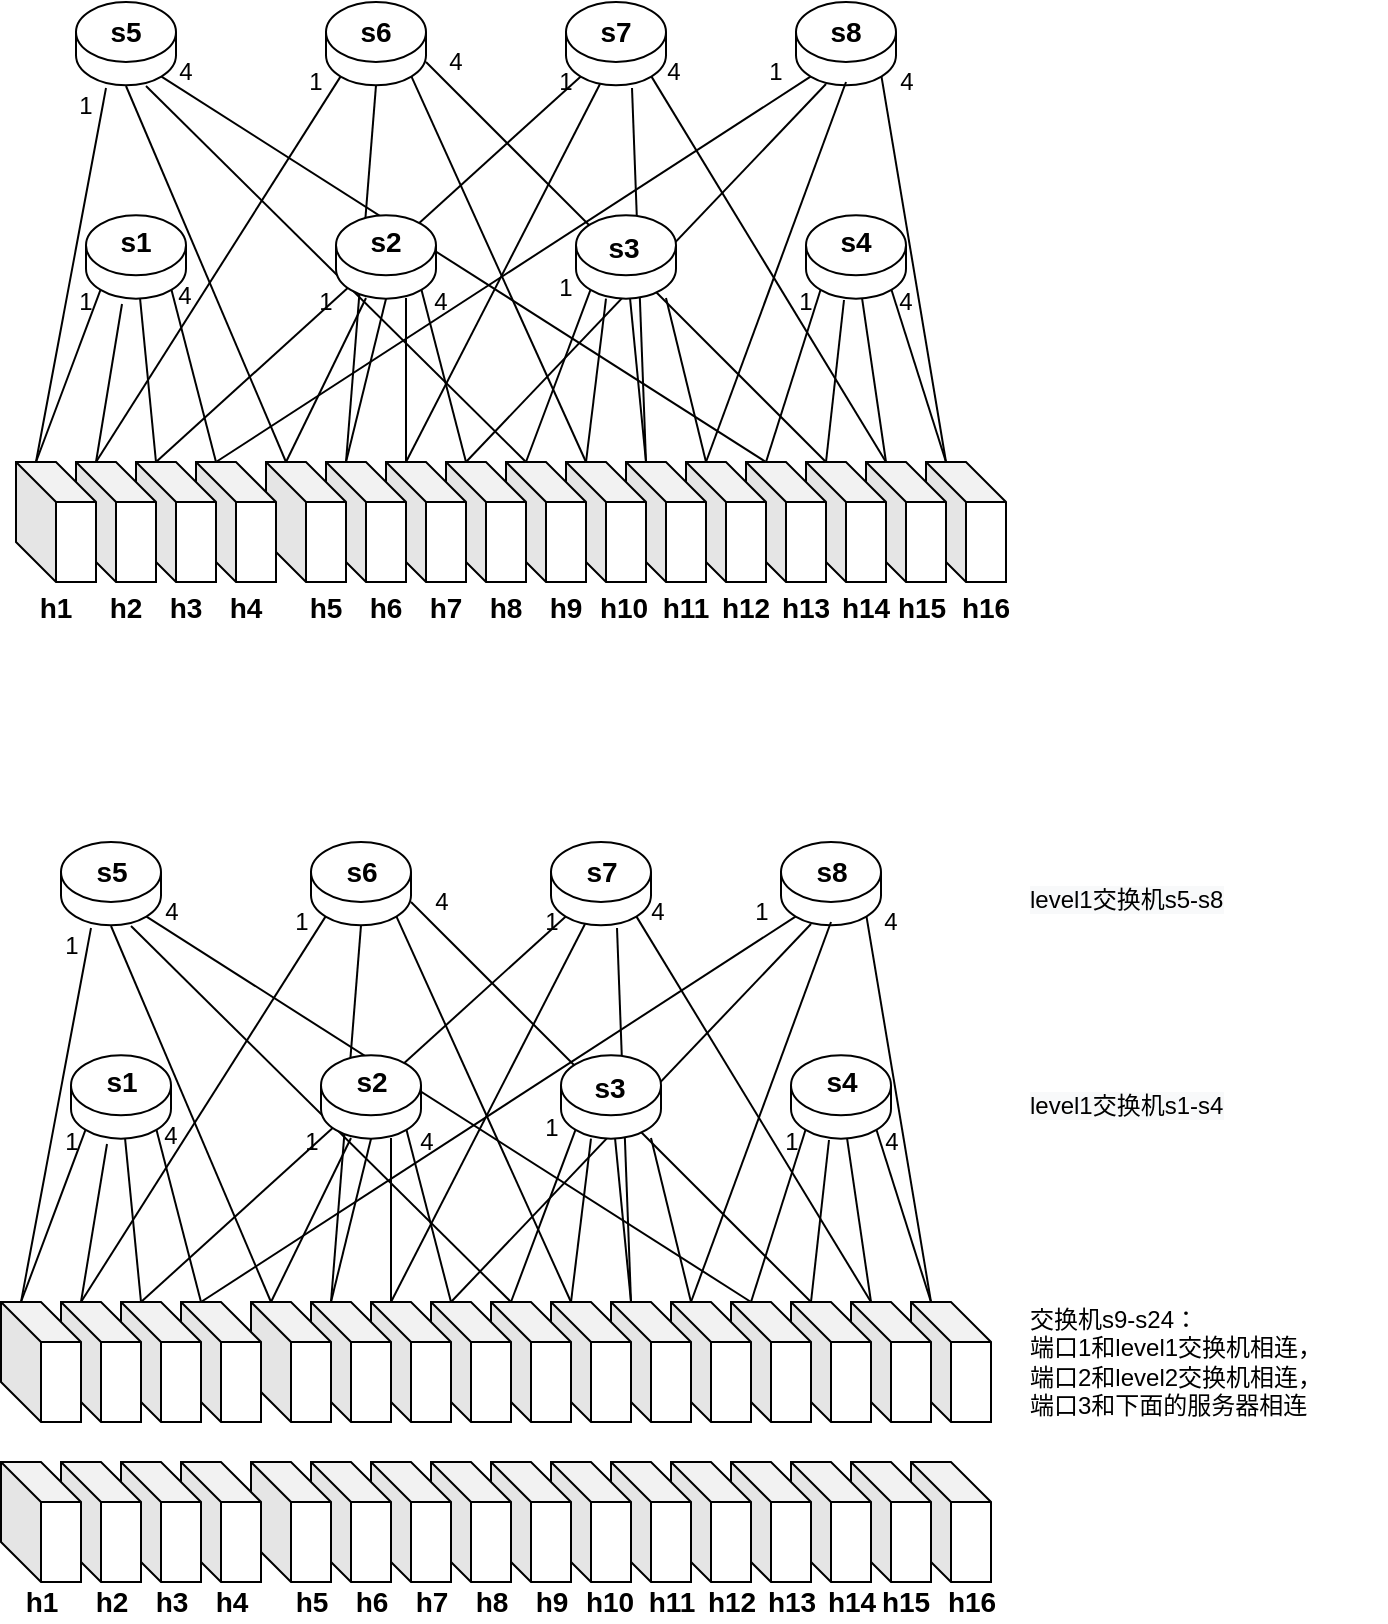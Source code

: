 <mxfile version="14.4.8" type="github">
  <diagram id="tkSsvwyT-QKNX5b_GbQI" name="第 1 页">
    <mxGraphModel dx="1662" dy="762" grid="1" gridSize="10" guides="1" tooltips="1" connect="1" arrows="1" fold="1" page="1" pageScale="1" pageWidth="827" pageHeight="1169" math="0" shadow="0">
      <root>
        <mxCell id="0" />
        <mxCell id="1" parent="0" />
        <mxCell id="td2FWiPlg4FryS3ejVmA-80" value="" style="shape=cube;whiteSpace=wrap;html=1;boundedLbl=1;backgroundOutline=1;darkOpacity=0.05;darkOpacity2=0.1;" parent="1" vertex="1">
          <mxGeometry x="540" y="320" width="40" height="60" as="geometry" />
        </mxCell>
        <mxCell id="td2FWiPlg4FryS3ejVmA-81" value="" style="shape=cube;whiteSpace=wrap;html=1;boundedLbl=1;backgroundOutline=1;darkOpacity=0.05;darkOpacity2=0.1;" parent="1" vertex="1">
          <mxGeometry x="510" y="320" width="40" height="60" as="geometry" />
        </mxCell>
        <mxCell id="td2FWiPlg4FryS3ejVmA-82" value="" style="shape=cylinder3;whiteSpace=wrap;html=1;boundedLbl=1;backgroundOutline=1;size=15;" parent="1" vertex="1">
          <mxGeometry x="480" y="196.66" width="50" height="41.67" as="geometry" />
        </mxCell>
        <mxCell id="td2FWiPlg4FryS3ejVmA-83" value="" style="shape=cube;whiteSpace=wrap;html=1;boundedLbl=1;backgroundOutline=1;darkOpacity=0.05;darkOpacity2=0.1;" parent="1" vertex="1">
          <mxGeometry x="480" y="320" width="40" height="60" as="geometry" />
        </mxCell>
        <mxCell id="td2FWiPlg4FryS3ejVmA-84" value="" style="shape=cube;whiteSpace=wrap;html=1;boundedLbl=1;backgroundOutline=1;darkOpacity=0.05;darkOpacity2=0.1;" parent="1" vertex="1">
          <mxGeometry x="450" y="320" width="40" height="60" as="geometry" />
        </mxCell>
        <mxCell id="td2FWiPlg4FryS3ejVmA-85" value="" style="endArrow=none;html=1;exitX=0;exitY=0;exitDx=10;exitDy=0;exitPerimeter=0;entryX=0.145;entryY=1;entryDx=0;entryDy=-4.35;entryPerimeter=0;" parent="1" source="td2FWiPlg4FryS3ejVmA-84" target="td2FWiPlg4FryS3ejVmA-82" edge="1">
          <mxGeometry width="50" height="50" relative="1" as="geometry">
            <mxPoint x="760" y="420" as="sourcePoint" />
            <mxPoint x="810" y="370" as="targetPoint" />
          </mxGeometry>
        </mxCell>
        <mxCell id="td2FWiPlg4FryS3ejVmA-86" value="" style="endArrow=none;html=1;exitX=0;exitY=0;exitDx=10;exitDy=0;exitPerimeter=0;entryX=0.38;entryY=1.016;entryDx=0;entryDy=0;entryPerimeter=0;" parent="1" source="td2FWiPlg4FryS3ejVmA-83" target="td2FWiPlg4FryS3ejVmA-82" edge="1">
          <mxGeometry width="50" height="50" relative="1" as="geometry">
            <mxPoint x="470" y="330" as="sourcePoint" />
            <mxPoint x="535" y="180" as="targetPoint" />
          </mxGeometry>
        </mxCell>
        <mxCell id="td2FWiPlg4FryS3ejVmA-87" value="" style="endArrow=none;html=1;exitX=0;exitY=0;exitDx=10;exitDy=0;exitPerimeter=0;" parent="1" source="td2FWiPlg4FryS3ejVmA-81" target="td2FWiPlg4FryS3ejVmA-82" edge="1">
          <mxGeometry width="50" height="50" relative="1" as="geometry">
            <mxPoint x="500" y="330" as="sourcePoint" />
            <mxPoint x="535" y="180" as="targetPoint" />
          </mxGeometry>
        </mxCell>
        <mxCell id="td2FWiPlg4FryS3ejVmA-88" value="" style="endArrow=none;html=1;exitX=0;exitY=0;exitDx=10;exitDy=0;exitPerimeter=0;entryX=0.855;entryY=1;entryDx=0;entryDy=-4.35;entryPerimeter=0;" parent="1" source="td2FWiPlg4FryS3ejVmA-80" target="td2FWiPlg4FryS3ejVmA-82" edge="1">
          <mxGeometry width="50" height="50" relative="1" as="geometry">
            <mxPoint x="510" y="340" as="sourcePoint" />
            <mxPoint x="545" y="190" as="targetPoint" />
          </mxGeometry>
        </mxCell>
        <mxCell id="td2FWiPlg4FryS3ejVmA-71" value="" style="shape=cube;whiteSpace=wrap;html=1;boundedLbl=1;backgroundOutline=1;darkOpacity=0.05;darkOpacity2=0.1;" parent="1" vertex="1">
          <mxGeometry x="420" y="320" width="40" height="60" as="geometry" />
        </mxCell>
        <mxCell id="td2FWiPlg4FryS3ejVmA-72" value="" style="shape=cube;whiteSpace=wrap;html=1;boundedLbl=1;backgroundOutline=1;darkOpacity=0.05;darkOpacity2=0.1;" parent="1" vertex="1">
          <mxGeometry x="390" y="320" width="40" height="60" as="geometry" />
        </mxCell>
        <mxCell id="td2FWiPlg4FryS3ejVmA-74" value="" style="shape=cube;whiteSpace=wrap;html=1;boundedLbl=1;backgroundOutline=1;darkOpacity=0.05;darkOpacity2=0.1;" parent="1" vertex="1">
          <mxGeometry x="360" y="320" width="40" height="60" as="geometry" />
        </mxCell>
        <mxCell id="td2FWiPlg4FryS3ejVmA-75" value="" style="shape=cube;whiteSpace=wrap;html=1;boundedLbl=1;backgroundOutline=1;darkOpacity=0.05;darkOpacity2=0.1;" parent="1" vertex="1">
          <mxGeometry x="330" y="320" width="40" height="60" as="geometry" />
        </mxCell>
        <mxCell id="td2FWiPlg4FryS3ejVmA-76" value="" style="endArrow=none;html=1;exitX=0;exitY=0;exitDx=10;exitDy=0;exitPerimeter=0;entryX=0.145;entryY=1;entryDx=0;entryDy=-4.35;entryPerimeter=0;" parent="1" source="td2FWiPlg4FryS3ejVmA-75" target="td2FWiPlg4FryS3ejVmA-73" edge="1">
          <mxGeometry width="50" height="50" relative="1" as="geometry">
            <mxPoint x="640" y="420" as="sourcePoint" />
            <mxPoint x="390" y="238" as="targetPoint" />
          </mxGeometry>
        </mxCell>
        <mxCell id="td2FWiPlg4FryS3ejVmA-77" value="" style="endArrow=none;html=1;exitX=0;exitY=0;exitDx=10;exitDy=0;exitPerimeter=0;entryX=0.3;entryY=1;entryDx=0;entryDy=0;entryPerimeter=0;" parent="1" source="td2FWiPlg4FryS3ejVmA-74" target="td2FWiPlg4FryS3ejVmA-73" edge="1">
          <mxGeometry width="50" height="50" relative="1" as="geometry">
            <mxPoint x="350" y="330" as="sourcePoint" />
            <mxPoint x="415" y="180" as="targetPoint" />
          </mxGeometry>
        </mxCell>
        <mxCell id="td2FWiPlg4FryS3ejVmA-78" value="" style="endArrow=none;html=1;exitX=0;exitY=0;exitDx=10;exitDy=0;exitPerimeter=0;" parent="1" source="td2FWiPlg4FryS3ejVmA-72" target="td2FWiPlg4FryS3ejVmA-73" edge="1">
          <mxGeometry width="50" height="50" relative="1" as="geometry">
            <mxPoint x="380" y="330" as="sourcePoint" />
            <mxPoint x="415" y="180" as="targetPoint" />
          </mxGeometry>
        </mxCell>
        <mxCell id="td2FWiPlg4FryS3ejVmA-79" value="" style="endArrow=none;html=1;exitX=0;exitY=0;exitDx=10;exitDy=0;exitPerimeter=0;" parent="1" source="td2FWiPlg4FryS3ejVmA-71" edge="1">
          <mxGeometry width="50" height="50" relative="1" as="geometry">
            <mxPoint x="390" y="340" as="sourcePoint" />
            <mxPoint x="410" y="238" as="targetPoint" />
          </mxGeometry>
        </mxCell>
        <mxCell id="td2FWiPlg4FryS3ejVmA-3" value="" style="shape=cylinder3;whiteSpace=wrap;html=1;boundedLbl=1;backgroundOutline=1;size=15;" parent="1" vertex="1">
          <mxGeometry x="240" y="90" width="50" height="41.67" as="geometry" />
        </mxCell>
        <mxCell id="td2FWiPlg4FryS3ejVmA-19" value="" style="shape=cylinder3;whiteSpace=wrap;html=1;boundedLbl=1;backgroundOutline=1;size=15;" parent="1" vertex="1">
          <mxGeometry x="115" y="90" width="50" height="41.67" as="geometry" />
        </mxCell>
        <mxCell id="td2FWiPlg4FryS3ejVmA-62" value="" style="shape=cube;whiteSpace=wrap;html=1;boundedLbl=1;backgroundOutline=1;darkOpacity=0.05;darkOpacity2=0.1;" parent="1" vertex="1">
          <mxGeometry x="300" y="320" width="40" height="60" as="geometry" />
        </mxCell>
        <mxCell id="td2FWiPlg4FryS3ejVmA-63" value="" style="shape=cube;whiteSpace=wrap;html=1;boundedLbl=1;backgroundOutline=1;darkOpacity=0.05;darkOpacity2=0.1;" parent="1" vertex="1">
          <mxGeometry x="270" y="320" width="40" height="60" as="geometry" />
        </mxCell>
        <mxCell id="td2FWiPlg4FryS3ejVmA-65" value="" style="shape=cube;whiteSpace=wrap;html=1;boundedLbl=1;backgroundOutline=1;darkOpacity=0.05;darkOpacity2=0.1;" parent="1" vertex="1">
          <mxGeometry x="240" y="320" width="40" height="60" as="geometry" />
        </mxCell>
        <mxCell id="td2FWiPlg4FryS3ejVmA-66" value="" style="shape=cube;whiteSpace=wrap;html=1;boundedLbl=1;backgroundOutline=1;darkOpacity=0.05;darkOpacity2=0.1;" parent="1" vertex="1">
          <mxGeometry x="210" y="320" width="40" height="60" as="geometry" />
        </mxCell>
        <mxCell id="td2FWiPlg4FryS3ejVmA-67" value="" style="endArrow=none;html=1;exitX=0;exitY=0;exitDx=10;exitDy=0;exitPerimeter=0;" parent="1" source="td2FWiPlg4FryS3ejVmA-66" edge="1">
          <mxGeometry width="50" height="50" relative="1" as="geometry">
            <mxPoint x="520" y="420" as="sourcePoint" />
            <mxPoint x="260" y="238" as="targetPoint" />
          </mxGeometry>
        </mxCell>
        <mxCell id="td2FWiPlg4FryS3ejVmA-68" value="" style="endArrow=none;html=1;exitX=0;exitY=0;exitDx=10;exitDy=0;exitPerimeter=0;entryX=0.5;entryY=1;entryDx=0;entryDy=0;entryPerimeter=0;" parent="1" source="td2FWiPlg4FryS3ejVmA-65" target="td2FWiPlg4FryS3ejVmA-64" edge="1">
          <mxGeometry width="50" height="50" relative="1" as="geometry">
            <mxPoint x="230" y="330" as="sourcePoint" />
            <mxPoint x="295" y="180" as="targetPoint" />
          </mxGeometry>
        </mxCell>
        <mxCell id="td2FWiPlg4FryS3ejVmA-69" value="" style="endArrow=none;html=1;exitX=0;exitY=0;exitDx=10;exitDy=0;exitPerimeter=0;" parent="1" source="td2FWiPlg4FryS3ejVmA-63" edge="1">
          <mxGeometry width="50" height="50" relative="1" as="geometry">
            <mxPoint x="260" y="330" as="sourcePoint" />
            <mxPoint x="280" y="238" as="targetPoint" />
          </mxGeometry>
        </mxCell>
        <mxCell id="td2FWiPlg4FryS3ejVmA-70" value="" style="endArrow=none;html=1;exitX=0;exitY=0;exitDx=10;exitDy=0;exitPerimeter=0;entryX=0.855;entryY=1;entryDx=0;entryDy=-4.35;entryPerimeter=0;" parent="1" source="td2FWiPlg4FryS3ejVmA-62" target="td2FWiPlg4FryS3ejVmA-64" edge="1">
          <mxGeometry width="50" height="50" relative="1" as="geometry">
            <mxPoint x="270" y="340" as="sourcePoint" />
            <mxPoint x="305" y="190" as="targetPoint" />
          </mxGeometry>
        </mxCell>
        <mxCell id="td2FWiPlg4FryS3ejVmA-32" value="" style="shape=cube;whiteSpace=wrap;html=1;boundedLbl=1;backgroundOutline=1;darkOpacity=0.05;darkOpacity2=0.1;" parent="1" vertex="1">
          <mxGeometry x="175" y="320" width="40" height="60" as="geometry" />
        </mxCell>
        <mxCell id="td2FWiPlg4FryS3ejVmA-31" value="" style="shape=cube;whiteSpace=wrap;html=1;boundedLbl=1;backgroundOutline=1;darkOpacity=0.05;darkOpacity2=0.1;" parent="1" vertex="1">
          <mxGeometry x="145" y="320" width="40" height="60" as="geometry" />
        </mxCell>
        <mxCell id="td2FWiPlg4FryS3ejVmA-1" value="" style="shape=cylinder3;whiteSpace=wrap;html=1;boundedLbl=1;backgroundOutline=1;size=15;" parent="1" vertex="1">
          <mxGeometry x="120" y="196.66" width="50" height="41.67" as="geometry" />
        </mxCell>
        <mxCell id="td2FWiPlg4FryS3ejVmA-23" value="" style="shape=cube;whiteSpace=wrap;html=1;boundedLbl=1;backgroundOutline=1;darkOpacity=0.05;darkOpacity2=0.1;" parent="1" vertex="1">
          <mxGeometry x="115" y="320" width="40" height="60" as="geometry" />
        </mxCell>
        <mxCell id="td2FWiPlg4FryS3ejVmA-33" value="" style="shape=cube;whiteSpace=wrap;html=1;boundedLbl=1;backgroundOutline=1;darkOpacity=0.05;darkOpacity2=0.1;" parent="1" vertex="1">
          <mxGeometry x="85" y="320" width="40" height="60" as="geometry" />
        </mxCell>
        <mxCell id="td2FWiPlg4FryS3ejVmA-48" value="" style="endArrow=none;html=1;exitX=0;exitY=0;exitDx=10;exitDy=0;exitPerimeter=0;entryX=0.145;entryY=1;entryDx=0;entryDy=-4.35;entryPerimeter=0;" parent="1" source="td2FWiPlg4FryS3ejVmA-33" target="td2FWiPlg4FryS3ejVmA-1" edge="1">
          <mxGeometry width="50" height="50" relative="1" as="geometry">
            <mxPoint x="395" y="420" as="sourcePoint" />
            <mxPoint x="445" y="370" as="targetPoint" />
          </mxGeometry>
        </mxCell>
        <mxCell id="td2FWiPlg4FryS3ejVmA-49" value="" style="endArrow=none;html=1;exitX=0;exitY=0;exitDx=10;exitDy=0;exitPerimeter=0;entryX=0.36;entryY=1.064;entryDx=0;entryDy=0;entryPerimeter=0;" parent="1" source="td2FWiPlg4FryS3ejVmA-23" target="td2FWiPlg4FryS3ejVmA-1" edge="1">
          <mxGeometry width="50" height="50" relative="1" as="geometry">
            <mxPoint x="105" y="330" as="sourcePoint" />
            <mxPoint x="170" y="180" as="targetPoint" />
          </mxGeometry>
        </mxCell>
        <mxCell id="td2FWiPlg4FryS3ejVmA-51" value="" style="endArrow=none;html=1;exitX=0;exitY=0;exitDx=10;exitDy=0;exitPerimeter=0;" parent="1" source="td2FWiPlg4FryS3ejVmA-31" target="td2FWiPlg4FryS3ejVmA-1" edge="1">
          <mxGeometry width="50" height="50" relative="1" as="geometry">
            <mxPoint x="135" y="330" as="sourcePoint" />
            <mxPoint x="170" y="180" as="targetPoint" />
          </mxGeometry>
        </mxCell>
        <mxCell id="td2FWiPlg4FryS3ejVmA-52" value="" style="endArrow=none;html=1;exitX=0;exitY=0;exitDx=10;exitDy=0;exitPerimeter=0;entryX=0.855;entryY=1;entryDx=0;entryDy=-4.35;entryPerimeter=0;" parent="1" source="td2FWiPlg4FryS3ejVmA-32" target="td2FWiPlg4FryS3ejVmA-1" edge="1">
          <mxGeometry width="50" height="50" relative="1" as="geometry">
            <mxPoint x="145" y="340" as="sourcePoint" />
            <mxPoint x="180" y="190" as="targetPoint" />
          </mxGeometry>
        </mxCell>
        <mxCell id="td2FWiPlg4FryS3ejVmA-89" value="" style="endArrow=none;html=1;exitX=0;exitY=0;exitDx=10;exitDy=0;exitPerimeter=0;entryX=0.3;entryY=1.032;entryDx=0;entryDy=0;entryPerimeter=0;" parent="1" source="td2FWiPlg4FryS3ejVmA-33" target="td2FWiPlg4FryS3ejVmA-19" edge="1">
          <mxGeometry width="50" height="50" relative="1" as="geometry">
            <mxPoint x="105" y="330" as="sourcePoint" />
            <mxPoint x="155" y="248.33" as="targetPoint" />
          </mxGeometry>
        </mxCell>
        <mxCell id="td2FWiPlg4FryS3ejVmA-90" value="" style="endArrow=none;html=1;exitX=0;exitY=0;exitDx=10;exitDy=0;exitPerimeter=0;" parent="1" source="td2FWiPlg4FryS3ejVmA-66" edge="1">
          <mxGeometry width="50" height="50" relative="1" as="geometry">
            <mxPoint x="115" y="340" as="sourcePoint" />
            <mxPoint x="140" y="132" as="targetPoint" />
          </mxGeometry>
        </mxCell>
        <mxCell id="td2FWiPlg4FryS3ejVmA-91" value="" style="endArrow=none;html=1;exitX=0;exitY=0;exitDx=10;exitDy=0;exitPerimeter=0;" parent="1" source="td2FWiPlg4FryS3ejVmA-75" edge="1">
          <mxGeometry width="50" height="50" relative="1" as="geometry">
            <mxPoint x="125" y="350" as="sourcePoint" />
            <mxPoint x="150" y="132" as="targetPoint" />
          </mxGeometry>
        </mxCell>
        <mxCell id="td2FWiPlg4FryS3ejVmA-92" value="" style="endArrow=none;html=1;exitX=0;exitY=0;exitDx=10;exitDy=0;exitPerimeter=0;entryX=0.855;entryY=1;entryDx=0;entryDy=-4.35;entryPerimeter=0;" parent="1" source="td2FWiPlg4FryS3ejVmA-84" target="td2FWiPlg4FryS3ejVmA-19" edge="1">
          <mxGeometry width="50" height="50" relative="1" as="geometry">
            <mxPoint x="135" y="360" as="sourcePoint" />
            <mxPoint x="160" y="120" as="targetPoint" />
          </mxGeometry>
        </mxCell>
        <mxCell id="td2FWiPlg4FryS3ejVmA-93" value="" style="endArrow=none;html=1;exitX=0;exitY=0;exitDx=10;exitDy=0;exitPerimeter=0;entryX=0.145;entryY=1;entryDx=0;entryDy=-4.35;entryPerimeter=0;" parent="1" source="td2FWiPlg4FryS3ejVmA-23" target="td2FWiPlg4FryS3ejVmA-3" edge="1">
          <mxGeometry width="50" height="50" relative="1" as="geometry">
            <mxPoint x="145" y="370" as="sourcePoint" />
            <mxPoint x="195" y="288.33" as="targetPoint" />
          </mxGeometry>
        </mxCell>
        <mxCell id="td2FWiPlg4FryS3ejVmA-94" value="" style="endArrow=none;html=1;entryX=0.5;entryY=1;entryDx=0;entryDy=0;entryPerimeter=0;" parent="1" target="td2FWiPlg4FryS3ejVmA-3" edge="1">
          <mxGeometry width="50" height="50" relative="1" as="geometry">
            <mxPoint x="250" y="320" as="sourcePoint" />
            <mxPoint x="205" y="298.33" as="targetPoint" />
          </mxGeometry>
        </mxCell>
        <mxCell id="td2FWiPlg4FryS3ejVmA-95" value="" style="endArrow=none;html=1;exitX=0;exitY=0;exitDx=10;exitDy=0;exitPerimeter=0;entryX=0.855;entryY=1;entryDx=0;entryDy=-4.35;entryPerimeter=0;" parent="1" source="td2FWiPlg4FryS3ejVmA-74" target="td2FWiPlg4FryS3ejVmA-3" edge="1">
          <mxGeometry width="50" height="50" relative="1" as="geometry">
            <mxPoint x="165" y="390" as="sourcePoint" />
            <mxPoint x="215" y="308.33" as="targetPoint" />
          </mxGeometry>
        </mxCell>
        <mxCell id="td2FWiPlg4FryS3ejVmA-96" value="" style="endArrow=none;html=1;exitX=0;exitY=0;exitDx=10;exitDy=0;exitPerimeter=0;" parent="1" source="td2FWiPlg4FryS3ejVmA-83" edge="1">
          <mxGeometry width="50" height="50" relative="1" as="geometry">
            <mxPoint x="175" y="400" as="sourcePoint" />
            <mxPoint x="290" y="120" as="targetPoint" />
          </mxGeometry>
        </mxCell>
        <mxCell id="td2FWiPlg4FryS3ejVmA-97" value="" style="endArrow=none;html=1;exitX=0;exitY=0;exitDx=10;exitDy=0;exitPerimeter=0;entryX=0.145;entryY=1;entryDx=0;entryDy=-4.35;entryPerimeter=0;" parent="1" source="td2FWiPlg4FryS3ejVmA-31" target="td2FWiPlg4FryS3ejVmA-98" edge="1">
          <mxGeometry width="50" height="50" relative="1" as="geometry">
            <mxPoint x="330" y="211.67" as="sourcePoint" />
            <mxPoint x="380" y="130.0" as="targetPoint" />
          </mxGeometry>
        </mxCell>
        <mxCell id="td2FWiPlg4FryS3ejVmA-98" value="" style="shape=cylinder3;whiteSpace=wrap;html=1;boundedLbl=1;backgroundOutline=1;size=15;" parent="1" vertex="1">
          <mxGeometry x="360" y="90" width="50" height="41.67" as="geometry" />
        </mxCell>
        <mxCell id="td2FWiPlg4FryS3ejVmA-99" value="" style="shape=cylinder3;whiteSpace=wrap;html=1;boundedLbl=1;backgroundOutline=1;size=15;" parent="1" vertex="1">
          <mxGeometry x="475" y="90" width="50" height="41.67" as="geometry" />
        </mxCell>
        <mxCell id="td2FWiPlg4FryS3ejVmA-101" value="" style="endArrow=none;html=1;entryX=0.34;entryY=0.984;entryDx=0;entryDy=0;entryPerimeter=0;" parent="1" target="td2FWiPlg4FryS3ejVmA-98" edge="1">
          <mxGeometry width="50" height="50" relative="1" as="geometry">
            <mxPoint x="280" y="320" as="sourcePoint" />
            <mxPoint x="390" y="140" as="targetPoint" />
          </mxGeometry>
        </mxCell>
        <mxCell id="td2FWiPlg4FryS3ejVmA-102" value="" style="endArrow=none;html=1;exitX=0;exitY=0;exitDx=10;exitDy=0;exitPerimeter=0;entryX=0.66;entryY=1.032;entryDx=0;entryDy=0;entryPerimeter=0;" parent="1" source="td2FWiPlg4FryS3ejVmA-72" target="td2FWiPlg4FryS3ejVmA-98" edge="1">
          <mxGeometry width="50" height="50" relative="1" as="geometry">
            <mxPoint x="175" y="340" as="sourcePoint" />
            <mxPoint x="400" y="150" as="targetPoint" />
          </mxGeometry>
        </mxCell>
        <mxCell id="td2FWiPlg4FryS3ejVmA-103" value="" style="endArrow=none;html=1;exitX=0;exitY=0;exitDx=10;exitDy=0;exitPerimeter=0;entryX=0.855;entryY=1;entryDx=0;entryDy=-4.35;entryPerimeter=0;" parent="1" source="td2FWiPlg4FryS3ejVmA-81" target="td2FWiPlg4FryS3ejVmA-98" edge="1">
          <mxGeometry width="50" height="50" relative="1" as="geometry">
            <mxPoint x="185" y="350" as="sourcePoint" />
            <mxPoint x="410" y="160" as="targetPoint" />
          </mxGeometry>
        </mxCell>
        <mxCell id="td2FWiPlg4FryS3ejVmA-104" value="" style="endArrow=none;html=1;exitX=0;exitY=0;exitDx=10;exitDy=0;exitPerimeter=0;entryX=0.145;entryY=1;entryDx=0;entryDy=-4.35;entryPerimeter=0;" parent="1" source="td2FWiPlg4FryS3ejVmA-32" target="td2FWiPlg4FryS3ejVmA-99" edge="1">
          <mxGeometry width="50" height="50" relative="1" as="geometry">
            <mxPoint x="195" y="360" as="sourcePoint" />
            <mxPoint x="420" y="170" as="targetPoint" />
          </mxGeometry>
        </mxCell>
        <mxCell id="td2FWiPlg4FryS3ejVmA-105" value="" style="endArrow=none;html=1;exitX=0;exitY=0;exitDx=10;exitDy=0;exitPerimeter=0;entryX=0.3;entryY=0.984;entryDx=0;entryDy=0;entryPerimeter=0;" parent="1" source="td2FWiPlg4FryS3ejVmA-62" target="td2FWiPlg4FryS3ejVmA-99" edge="1">
          <mxGeometry width="50" height="50" relative="1" as="geometry">
            <mxPoint x="205" y="370" as="sourcePoint" />
            <mxPoint x="430" y="180" as="targetPoint" />
          </mxGeometry>
        </mxCell>
        <mxCell id="td2FWiPlg4FryS3ejVmA-106" value="" style="endArrow=none;html=1;exitX=0;exitY=0;exitDx=10;exitDy=0;exitPerimeter=0;entryX=0.5;entryY=0.96;entryDx=0;entryDy=0;entryPerimeter=0;" parent="1" source="td2FWiPlg4FryS3ejVmA-71" target="td2FWiPlg4FryS3ejVmA-99" edge="1">
          <mxGeometry width="50" height="50" relative="1" as="geometry">
            <mxPoint x="215" y="380" as="sourcePoint" />
            <mxPoint x="510" y="130" as="targetPoint" />
          </mxGeometry>
        </mxCell>
        <mxCell id="td2FWiPlg4FryS3ejVmA-107" value="" style="endArrow=none;html=1;exitX=0;exitY=0;exitDx=10;exitDy=0;exitPerimeter=0;entryX=0.855;entryY=1;entryDx=0;entryDy=-4.35;entryPerimeter=0;" parent="1" source="td2FWiPlg4FryS3ejVmA-80" target="td2FWiPlg4FryS3ejVmA-99" edge="1">
          <mxGeometry width="50" height="50" relative="1" as="geometry">
            <mxPoint x="225" y="390" as="sourcePoint" />
            <mxPoint x="450" y="200" as="targetPoint" />
          </mxGeometry>
        </mxCell>
        <mxCell id="td2FWiPlg4FryS3ejVmA-108" value="&lt;font style=&quot;font-size: 14px&quot;&gt;&lt;b&gt;s1&lt;/b&gt;&lt;/font&gt;" style="text;html=1;strokeColor=none;fillColor=none;align=center;verticalAlign=middle;whiteSpace=wrap;rounded=0;" parent="1" vertex="1">
          <mxGeometry x="125" y="200" width="40" height="20" as="geometry" />
        </mxCell>
        <mxCell id="td2FWiPlg4FryS3ejVmA-115" value="&lt;font style=&quot;font-size: 14px&quot;&gt;&lt;b&gt;s4&lt;/b&gt;&lt;/font&gt;&lt;span style=&quot;color: rgba(0 , 0 , 0 , 0) ; font-family: monospace ; font-size: 0px&quot;&gt;%3CmxGraphModel%3E%3Croot%3E%3CmxCell%20id%3D%220%22%2F%3E%3CmxCell%20id%3D%221%22%20parent%3D%220%22%2F%3E%3CmxCell%20id%3D%222%22%20value%3D%22%26lt%3Bfont%20style%3D%26quot%3Bfont-size%3A%2014px%26quot%3B%26gt%3B%26lt%3Bb%26gt%3Bs1%26lt%3B%2Fb%26gt%3B%26lt%3B%2Ffont%26gt%3B%22%20style%3D%22text%3Bhtml%3D1%3BstrokeColor%3Dnone%3BfillColor%3Dnone%3Balign%3Dcenter%3BverticalAlign%3Dmiddle%3BwhiteSpace%3Dwrap%3Brounded%3D0%3B%22%20vertex%3D%221%22%20parent%3D%221%22%3E%3CmxGeometry%20x%3D%22125%22%20y%3D%22200%22%20width%3D%2240%22%20height%3D%2220%22%20as%3D%22geometry%22%2F%3E%3C%2FmxCell%3E%3C%2Froot%3E%3C%2FmxGraphModel%3E&lt;/span&gt;" style="text;html=1;strokeColor=none;fillColor=none;align=center;verticalAlign=middle;whiteSpace=wrap;rounded=0;" parent="1" vertex="1">
          <mxGeometry x="485" y="200" width="40" height="20" as="geometry" />
        </mxCell>
        <mxCell id="td2FWiPlg4FryS3ejVmA-116" value="&lt;font style=&quot;font-size: 14px&quot;&gt;&lt;b&gt;s5&lt;/b&gt;&lt;/font&gt;" style="text;html=1;strokeColor=none;fillColor=none;align=center;verticalAlign=middle;whiteSpace=wrap;rounded=0;" parent="1" vertex="1">
          <mxGeometry x="120" y="94.84" width="40" height="20" as="geometry" />
        </mxCell>
        <mxCell id="td2FWiPlg4FryS3ejVmA-117" value="&lt;font style=&quot;font-size: 14px&quot;&gt;&lt;b&gt;s6&lt;/b&gt;&lt;/font&gt;" style="text;html=1;strokeColor=none;fillColor=none;align=center;verticalAlign=middle;whiteSpace=wrap;rounded=0;" parent="1" vertex="1">
          <mxGeometry x="245" y="94.84" width="40" height="20" as="geometry" />
        </mxCell>
        <mxCell id="td2FWiPlg4FryS3ejVmA-118" value="&lt;font style=&quot;font-size: 14px&quot;&gt;&lt;b&gt;s7&lt;/b&gt;&lt;/font&gt;&lt;span style=&quot;color: rgba(0 , 0 , 0 , 0) ; font-family: monospace ; font-size: 0px&quot;&gt;%3CmxGraphModel%3E%3Croot%3E%3CmxCell%20id%3D%220%22%2F%3E%3CmxCell%20id%3D%221%22%20parent%3D%220%22%2F%3E%3CmxCell%20id%3D%222%22%20value%3D%22%26lt%3Bfont%20style%3D%26quot%3Bfont-size%3A%2014px%26quot%3B%26gt%3B%26lt%3Bb%26gt%3Bs5%26lt%3B%2Fb%26gt%3B%26lt%3B%2Ffont%26gt%3B%22%20style%3D%22text%3Bhtml%3D1%3BstrokeColor%3Dnone%3BfillColor%3Dnone%3Balign%3Dcenter%3BverticalAlign%3Dmiddle%3BwhiteSpace%3Dwrap%3Brounded%3D0%3B%22%20vertex%3D%221%22%20parent%3D%221%22%3E%3CmxGeometry%20x%3D%22120%22%20y%3D%2294.84%22%20width%3D%2240%22%20height%3D%2220%22%20as%3D%22geometry%22%2F%3E%3C%2FmxCell%3E%3C%2Froot%3E%3C%2FmxGraphModel%3E&lt;/span&gt;" style="text;html=1;strokeColor=none;fillColor=none;align=center;verticalAlign=middle;whiteSpace=wrap;rounded=0;" parent="1" vertex="1">
          <mxGeometry x="365" y="94.84" width="40" height="20" as="geometry" />
        </mxCell>
        <mxCell id="td2FWiPlg4FryS3ejVmA-119" value="&lt;font style=&quot;font-size: 14px&quot;&gt;&lt;b&gt;s8&lt;/b&gt;&lt;/font&gt;" style="text;html=1;strokeColor=none;fillColor=none;align=center;verticalAlign=middle;whiteSpace=wrap;rounded=0;" parent="1" vertex="1">
          <mxGeometry x="480" y="94.84" width="40" height="20" as="geometry" />
        </mxCell>
        <mxCell id="td2FWiPlg4FryS3ejVmA-64" value="" style="shape=cylinder3;whiteSpace=wrap;html=1;boundedLbl=1;backgroundOutline=1;size=15;" parent="1" vertex="1">
          <mxGeometry x="245" y="196.66" width="50" height="41.67" as="geometry" />
        </mxCell>
        <mxCell id="td2FWiPlg4FryS3ejVmA-109" value="&lt;b&gt;&lt;font style=&quot;font-size: 14px&quot;&gt;s2&lt;/font&gt;&lt;/b&gt;" style="text;html=1;strokeColor=none;fillColor=none;align=center;verticalAlign=middle;whiteSpace=wrap;rounded=0;" parent="1" vertex="1">
          <mxGeometry x="250" y="200" width="40" height="20" as="geometry" />
        </mxCell>
        <mxCell id="td2FWiPlg4FryS3ejVmA-73" value="" style="shape=cylinder3;whiteSpace=wrap;html=1;boundedLbl=1;backgroundOutline=1;size=15;" parent="1" vertex="1">
          <mxGeometry x="365" y="196.66" width="50" height="41.67" as="geometry" />
        </mxCell>
        <mxCell id="td2FWiPlg4FryS3ejVmA-110" value="&lt;font style=&quot;font-size: 14px&quot;&gt;&lt;b&gt;s3&lt;/b&gt;&lt;/font&gt;" style="text;html=1;strokeColor=none;fillColor=none;align=center;verticalAlign=middle;whiteSpace=wrap;rounded=0;" parent="1" vertex="1">
          <mxGeometry x="369" y="203" width="40" height="20" as="geometry" />
        </mxCell>
        <mxCell id="td2FWiPlg4FryS3ejVmA-120" value="1" style="text;html=1;strokeColor=none;fillColor=none;align=center;verticalAlign=middle;whiteSpace=wrap;rounded=0;" parent="1" vertex="1">
          <mxGeometry x="100" y="131.67" width="40" height="20" as="geometry" />
        </mxCell>
        <mxCell id="td2FWiPlg4FryS3ejVmA-122" value="1" style="text;html=1;strokeColor=none;fillColor=none;align=center;verticalAlign=middle;whiteSpace=wrap;rounded=0;" parent="1" vertex="1">
          <mxGeometry x="100" y="230" width="40" height="20" as="geometry" />
        </mxCell>
        <mxCell id="td2FWiPlg4FryS3ejVmA-123" value="1" style="text;html=1;strokeColor=none;fillColor=none;align=center;verticalAlign=middle;whiteSpace=wrap;rounded=0;" parent="1" vertex="1">
          <mxGeometry x="215" y="120.0" width="40" height="20" as="geometry" />
        </mxCell>
        <mxCell id="td2FWiPlg4FryS3ejVmA-124" value="1" style="text;html=1;strokeColor=none;fillColor=none;align=center;verticalAlign=middle;whiteSpace=wrap;rounded=0;" parent="1" vertex="1">
          <mxGeometry x="340" y="120.0" width="40" height="20" as="geometry" />
        </mxCell>
        <mxCell id="td2FWiPlg4FryS3ejVmA-125" value="1" style="text;html=1;strokeColor=none;fillColor=none;align=center;verticalAlign=middle;whiteSpace=wrap;rounded=0;" parent="1" vertex="1">
          <mxGeometry x="445" y="114.84" width="40" height="20" as="geometry" />
        </mxCell>
        <mxCell id="td2FWiPlg4FryS3ejVmA-126" value="1" style="text;html=1;strokeColor=none;fillColor=none;align=center;verticalAlign=middle;whiteSpace=wrap;rounded=0;" parent="1" vertex="1">
          <mxGeometry x="220" y="230" width="40" height="20" as="geometry" />
        </mxCell>
        <mxCell id="td2FWiPlg4FryS3ejVmA-127" value="1" style="text;html=1;strokeColor=none;fillColor=none;align=center;verticalAlign=middle;whiteSpace=wrap;rounded=0;" parent="1" vertex="1">
          <mxGeometry x="340" y="223" width="40" height="20" as="geometry" />
        </mxCell>
        <mxCell id="td2FWiPlg4FryS3ejVmA-128" value="1" style="text;html=1;strokeColor=none;fillColor=none;align=center;verticalAlign=middle;whiteSpace=wrap;rounded=0;" parent="1" vertex="1">
          <mxGeometry x="460" y="230" width="40" height="20" as="geometry" />
        </mxCell>
        <mxCell id="td2FWiPlg4FryS3ejVmA-129" value="4" style="text;html=1;strokeColor=none;fillColor=none;align=center;verticalAlign=middle;whiteSpace=wrap;rounded=0;" parent="1" vertex="1">
          <mxGeometry x="150" y="114.84" width="40" height="20" as="geometry" />
        </mxCell>
        <mxCell id="td2FWiPlg4FryS3ejVmA-130" value="4" style="text;html=1;strokeColor=none;fillColor=none;align=center;verticalAlign=middle;whiteSpace=wrap;rounded=0;" parent="1" vertex="1">
          <mxGeometry x="285" y="110.0" width="40" height="20" as="geometry" />
        </mxCell>
        <mxCell id="td2FWiPlg4FryS3ejVmA-131" value="4" style="text;html=1;strokeColor=none;fillColor=none;align=center;verticalAlign=middle;whiteSpace=wrap;rounded=0;" parent="1" vertex="1">
          <mxGeometry x="393.5" y="114.84" width="40" height="20" as="geometry" />
        </mxCell>
        <mxCell id="td2FWiPlg4FryS3ejVmA-132" value="4" style="text;html=1;strokeColor=none;fillColor=none;align=center;verticalAlign=middle;whiteSpace=wrap;rounded=0;" parent="1" vertex="1">
          <mxGeometry x="517.5" y="120" width="25" height="20" as="geometry" />
        </mxCell>
        <mxCell id="td2FWiPlg4FryS3ejVmA-133" value="4" style="text;html=1;strokeColor=none;fillColor=none;align=center;verticalAlign=middle;whiteSpace=wrap;rounded=0;" parent="1" vertex="1">
          <mxGeometry x="510" y="230" width="40" height="20" as="geometry" />
        </mxCell>
        <mxCell id="td2FWiPlg4FryS3ejVmA-138" value="4" style="text;html=1;strokeColor=none;fillColor=none;align=center;verticalAlign=middle;whiteSpace=wrap;rounded=0;" parent="1" vertex="1">
          <mxGeometry x="285" y="230" width="25" height="20" as="geometry" />
        </mxCell>
        <mxCell id="td2FWiPlg4FryS3ejVmA-139" value="4" style="text;html=1;strokeColor=none;fillColor=none;align=center;verticalAlign=middle;whiteSpace=wrap;rounded=0;" parent="1" vertex="1">
          <mxGeometry x="162" y="227" width="15" height="20" as="geometry" />
        </mxCell>
        <mxCell id="td2FWiPlg4FryS3ejVmA-141" value="&lt;font style=&quot;font-size: 14px&quot;&gt;&lt;b&gt;h1&lt;/b&gt;&lt;/font&gt;" style="text;html=1;strokeColor=none;fillColor=none;align=center;verticalAlign=middle;whiteSpace=wrap;rounded=0;" parent="1" vertex="1">
          <mxGeometry x="85" y="383" width="40" height="20" as="geometry" />
        </mxCell>
        <mxCell id="td2FWiPlg4FryS3ejVmA-142" value="&lt;font style=&quot;font-size: 14px&quot;&gt;&lt;b&gt;h2&lt;/b&gt;&lt;/font&gt;" style="text;html=1;strokeColor=none;fillColor=none;align=center;verticalAlign=middle;whiteSpace=wrap;rounded=0;" parent="1" vertex="1">
          <mxGeometry x="120" y="383" width="40" height="20" as="geometry" />
        </mxCell>
        <mxCell id="td2FWiPlg4FryS3ejVmA-143" value="&lt;font style=&quot;font-size: 14px&quot;&gt;&lt;b&gt;h3&lt;/b&gt;&lt;/font&gt;" style="text;html=1;strokeColor=none;fillColor=none;align=center;verticalAlign=middle;whiteSpace=wrap;rounded=0;" parent="1" vertex="1">
          <mxGeometry x="150" y="383" width="40" height="20" as="geometry" />
        </mxCell>
        <mxCell id="td2FWiPlg4FryS3ejVmA-144" value="&lt;font style=&quot;font-size: 14px&quot;&gt;&lt;b&gt;h4&lt;/b&gt;&lt;/font&gt;" style="text;html=1;strokeColor=none;fillColor=none;align=center;verticalAlign=middle;whiteSpace=wrap;rounded=0;" parent="1" vertex="1">
          <mxGeometry x="180" y="383" width="40" height="20" as="geometry" />
        </mxCell>
        <mxCell id="td2FWiPlg4FryS3ejVmA-146" value="&lt;font style=&quot;font-size: 14px&quot;&gt;&lt;b&gt;h5&lt;/b&gt;&lt;/font&gt;" style="text;html=1;strokeColor=none;fillColor=none;align=center;verticalAlign=middle;whiteSpace=wrap;rounded=0;" parent="1" vertex="1">
          <mxGeometry x="220" y="383" width="40" height="20" as="geometry" />
        </mxCell>
        <mxCell id="td2FWiPlg4FryS3ejVmA-147" value="&lt;font style=&quot;font-size: 14px&quot;&gt;&lt;b&gt;h6&lt;/b&gt;&lt;/font&gt;" style="text;html=1;strokeColor=none;fillColor=none;align=center;verticalAlign=middle;whiteSpace=wrap;rounded=0;" parent="1" vertex="1">
          <mxGeometry x="250" y="383" width="40" height="20" as="geometry" />
        </mxCell>
        <mxCell id="td2FWiPlg4FryS3ejVmA-148" value="&lt;font style=&quot;font-size: 14px&quot;&gt;&lt;b&gt;h7&lt;/b&gt;&lt;/font&gt;" style="text;html=1;strokeColor=none;fillColor=none;align=center;verticalAlign=middle;whiteSpace=wrap;rounded=0;" parent="1" vertex="1">
          <mxGeometry x="280" y="383" width="40" height="20" as="geometry" />
        </mxCell>
        <mxCell id="td2FWiPlg4FryS3ejVmA-149" value="&lt;font style=&quot;font-size: 14px&quot;&gt;&lt;b&gt;h8&lt;/b&gt;&lt;/font&gt;" style="text;html=1;strokeColor=none;fillColor=none;align=center;verticalAlign=middle;whiteSpace=wrap;rounded=0;" parent="1" vertex="1">
          <mxGeometry x="310" y="383" width="40" height="20" as="geometry" />
        </mxCell>
        <mxCell id="td2FWiPlg4FryS3ejVmA-150" value="&lt;font style=&quot;font-size: 14px&quot;&gt;&lt;b&gt;h9&lt;/b&gt;&lt;/font&gt;" style="text;html=1;strokeColor=none;fillColor=none;align=center;verticalAlign=middle;whiteSpace=wrap;rounded=0;" parent="1" vertex="1">
          <mxGeometry x="340" y="383" width="40" height="20" as="geometry" />
        </mxCell>
        <mxCell id="td2FWiPlg4FryS3ejVmA-151" value="&lt;font style=&quot;font-size: 14px&quot;&gt;&lt;b&gt;h10&lt;/b&gt;&lt;/font&gt;" style="text;html=1;strokeColor=none;fillColor=none;align=center;verticalAlign=middle;whiteSpace=wrap;rounded=0;" parent="1" vertex="1">
          <mxGeometry x="369" y="383" width="40" height="20" as="geometry" />
        </mxCell>
        <mxCell id="td2FWiPlg4FryS3ejVmA-152" value="&lt;font style=&quot;font-size: 14px&quot;&gt;&lt;b&gt;h11&lt;/b&gt;&lt;/font&gt;" style="text;html=1;strokeColor=none;fillColor=none;align=center;verticalAlign=middle;whiteSpace=wrap;rounded=0;" parent="1" vertex="1">
          <mxGeometry x="400" y="383" width="40" height="20" as="geometry" />
        </mxCell>
        <mxCell id="td2FWiPlg4FryS3ejVmA-153" value="&lt;font style=&quot;font-size: 14px&quot;&gt;&lt;b&gt;h12&lt;/b&gt;&lt;/font&gt;" style="text;html=1;strokeColor=none;fillColor=none;align=center;verticalAlign=middle;whiteSpace=wrap;rounded=0;" parent="1" vertex="1">
          <mxGeometry x="430" y="383" width="40" height="20" as="geometry" />
        </mxCell>
        <mxCell id="td2FWiPlg4FryS3ejVmA-154" value="&lt;font style=&quot;font-size: 14px&quot;&gt;&lt;b&gt;h13&lt;/b&gt;&lt;/font&gt;" style="text;html=1;strokeColor=none;fillColor=none;align=center;verticalAlign=middle;whiteSpace=wrap;rounded=0;" parent="1" vertex="1">
          <mxGeometry x="460" y="383" width="40" height="20" as="geometry" />
        </mxCell>
        <mxCell id="td2FWiPlg4FryS3ejVmA-155" value="&lt;font style=&quot;font-size: 14px&quot;&gt;&lt;b&gt;h14&lt;/b&gt;&lt;/font&gt;" style="text;html=1;strokeColor=none;fillColor=none;align=center;verticalAlign=middle;whiteSpace=wrap;rounded=0;" parent="1" vertex="1">
          <mxGeometry x="490" y="383" width="40" height="20" as="geometry" />
        </mxCell>
        <mxCell id="td2FWiPlg4FryS3ejVmA-156" value="&lt;font style=&quot;font-size: 14px&quot;&gt;&lt;b&gt;h15&lt;/b&gt;&lt;/font&gt;" style="text;html=1;strokeColor=none;fillColor=none;align=center;verticalAlign=middle;whiteSpace=wrap;rounded=0;" parent="1" vertex="1">
          <mxGeometry x="517.5" y="383" width="40" height="20" as="geometry" />
        </mxCell>
        <mxCell id="td2FWiPlg4FryS3ejVmA-157" value="&lt;font style=&quot;font-size: 14px&quot;&gt;&lt;b&gt;h16&lt;/b&gt;&lt;/font&gt;" style="text;html=1;strokeColor=none;fillColor=none;align=center;verticalAlign=middle;whiteSpace=wrap;rounded=0;" parent="1" vertex="1">
          <mxGeometry x="550" y="383" width="40" height="20" as="geometry" />
        </mxCell>
        <mxCell id="L0sxoJ8NojBfWLKHBl2A-1" value="" style="shape=cube;whiteSpace=wrap;html=1;boundedLbl=1;backgroundOutline=1;darkOpacity=0.05;darkOpacity2=0.1;" vertex="1" parent="1">
          <mxGeometry x="532.5" y="740" width="40" height="60" as="geometry" />
        </mxCell>
        <mxCell id="L0sxoJ8NojBfWLKHBl2A-2" value="" style="shape=cube;whiteSpace=wrap;html=1;boundedLbl=1;backgroundOutline=1;darkOpacity=0.05;darkOpacity2=0.1;" vertex="1" parent="1">
          <mxGeometry x="502.5" y="740" width="40" height="60" as="geometry" />
        </mxCell>
        <mxCell id="L0sxoJ8NojBfWLKHBl2A-3" value="" style="shape=cylinder3;whiteSpace=wrap;html=1;boundedLbl=1;backgroundOutline=1;size=15;" vertex="1" parent="1">
          <mxGeometry x="472.5" y="616.66" width="50" height="41.67" as="geometry" />
        </mxCell>
        <mxCell id="L0sxoJ8NojBfWLKHBl2A-4" value="" style="shape=cube;whiteSpace=wrap;html=1;boundedLbl=1;backgroundOutline=1;darkOpacity=0.05;darkOpacity2=0.1;" vertex="1" parent="1">
          <mxGeometry x="472.5" y="740" width="40" height="60" as="geometry" />
        </mxCell>
        <mxCell id="L0sxoJ8NojBfWLKHBl2A-5" value="" style="shape=cube;whiteSpace=wrap;html=1;boundedLbl=1;backgroundOutline=1;darkOpacity=0.05;darkOpacity2=0.1;" vertex="1" parent="1">
          <mxGeometry x="442.5" y="740" width="40" height="60" as="geometry" />
        </mxCell>
        <mxCell id="L0sxoJ8NojBfWLKHBl2A-6" value="" style="endArrow=none;html=1;exitX=0;exitY=0;exitDx=10;exitDy=0;exitPerimeter=0;entryX=0.145;entryY=1;entryDx=0;entryDy=-4.35;entryPerimeter=0;" edge="1" parent="1" source="L0sxoJ8NojBfWLKHBl2A-5" target="L0sxoJ8NojBfWLKHBl2A-3">
          <mxGeometry width="50" height="50" relative="1" as="geometry">
            <mxPoint x="752.5" y="840" as="sourcePoint" />
            <mxPoint x="802.5" y="790" as="targetPoint" />
          </mxGeometry>
        </mxCell>
        <mxCell id="L0sxoJ8NojBfWLKHBl2A-7" value="" style="endArrow=none;html=1;exitX=0;exitY=0;exitDx=10;exitDy=0;exitPerimeter=0;entryX=0.38;entryY=1.016;entryDx=0;entryDy=0;entryPerimeter=0;" edge="1" parent="1" source="L0sxoJ8NojBfWLKHBl2A-4" target="L0sxoJ8NojBfWLKHBl2A-3">
          <mxGeometry width="50" height="50" relative="1" as="geometry">
            <mxPoint x="462.5" y="750" as="sourcePoint" />
            <mxPoint x="527.5" y="600" as="targetPoint" />
          </mxGeometry>
        </mxCell>
        <mxCell id="L0sxoJ8NojBfWLKHBl2A-8" value="" style="endArrow=none;html=1;exitX=0;exitY=0;exitDx=10;exitDy=0;exitPerimeter=0;" edge="1" parent="1" source="L0sxoJ8NojBfWLKHBl2A-2" target="L0sxoJ8NojBfWLKHBl2A-3">
          <mxGeometry width="50" height="50" relative="1" as="geometry">
            <mxPoint x="492.5" y="750" as="sourcePoint" />
            <mxPoint x="527.5" y="600" as="targetPoint" />
          </mxGeometry>
        </mxCell>
        <mxCell id="L0sxoJ8NojBfWLKHBl2A-9" value="" style="endArrow=none;html=1;exitX=0;exitY=0;exitDx=10;exitDy=0;exitPerimeter=0;entryX=0.855;entryY=1;entryDx=0;entryDy=-4.35;entryPerimeter=0;" edge="1" parent="1" source="L0sxoJ8NojBfWLKHBl2A-1" target="L0sxoJ8NojBfWLKHBl2A-3">
          <mxGeometry width="50" height="50" relative="1" as="geometry">
            <mxPoint x="502.5" y="760" as="sourcePoint" />
            <mxPoint x="537.5" y="610" as="targetPoint" />
          </mxGeometry>
        </mxCell>
        <mxCell id="L0sxoJ8NojBfWLKHBl2A-10" value="" style="shape=cube;whiteSpace=wrap;html=1;boundedLbl=1;backgroundOutline=1;darkOpacity=0.05;darkOpacity2=0.1;" vertex="1" parent="1">
          <mxGeometry x="412.5" y="740" width="40" height="60" as="geometry" />
        </mxCell>
        <mxCell id="L0sxoJ8NojBfWLKHBl2A-11" value="" style="shape=cube;whiteSpace=wrap;html=1;boundedLbl=1;backgroundOutline=1;darkOpacity=0.05;darkOpacity2=0.1;" vertex="1" parent="1">
          <mxGeometry x="382.5" y="740" width="40" height="60" as="geometry" />
        </mxCell>
        <mxCell id="L0sxoJ8NojBfWLKHBl2A-12" value="" style="shape=cube;whiteSpace=wrap;html=1;boundedLbl=1;backgroundOutline=1;darkOpacity=0.05;darkOpacity2=0.1;" vertex="1" parent="1">
          <mxGeometry x="352.5" y="740" width="40" height="60" as="geometry" />
        </mxCell>
        <mxCell id="L0sxoJ8NojBfWLKHBl2A-13" value="" style="shape=cube;whiteSpace=wrap;html=1;boundedLbl=1;backgroundOutline=1;darkOpacity=0.05;darkOpacity2=0.1;" vertex="1" parent="1">
          <mxGeometry x="322.5" y="740" width="40" height="60" as="geometry" />
        </mxCell>
        <mxCell id="L0sxoJ8NojBfWLKHBl2A-14" value="" style="endArrow=none;html=1;exitX=0;exitY=0;exitDx=10;exitDy=0;exitPerimeter=0;entryX=0.145;entryY=1;entryDx=0;entryDy=-4.35;entryPerimeter=0;" edge="1" parent="1" source="L0sxoJ8NojBfWLKHBl2A-13" target="L0sxoJ8NojBfWLKHBl2A-63">
          <mxGeometry width="50" height="50" relative="1" as="geometry">
            <mxPoint x="632.5" y="840" as="sourcePoint" />
            <mxPoint x="382.5" y="658" as="targetPoint" />
          </mxGeometry>
        </mxCell>
        <mxCell id="L0sxoJ8NojBfWLKHBl2A-15" value="" style="endArrow=none;html=1;exitX=0;exitY=0;exitDx=10;exitDy=0;exitPerimeter=0;entryX=0.3;entryY=1;entryDx=0;entryDy=0;entryPerimeter=0;" edge="1" parent="1" source="L0sxoJ8NojBfWLKHBl2A-12" target="L0sxoJ8NojBfWLKHBl2A-63">
          <mxGeometry width="50" height="50" relative="1" as="geometry">
            <mxPoint x="342.5" y="750" as="sourcePoint" />
            <mxPoint x="407.5" y="600" as="targetPoint" />
          </mxGeometry>
        </mxCell>
        <mxCell id="L0sxoJ8NojBfWLKHBl2A-16" value="" style="endArrow=none;html=1;exitX=0;exitY=0;exitDx=10;exitDy=0;exitPerimeter=0;" edge="1" parent="1" source="L0sxoJ8NojBfWLKHBl2A-11" target="L0sxoJ8NojBfWLKHBl2A-63">
          <mxGeometry width="50" height="50" relative="1" as="geometry">
            <mxPoint x="372.5" y="750" as="sourcePoint" />
            <mxPoint x="407.5" y="600" as="targetPoint" />
          </mxGeometry>
        </mxCell>
        <mxCell id="L0sxoJ8NojBfWLKHBl2A-17" value="" style="endArrow=none;html=1;exitX=0;exitY=0;exitDx=10;exitDy=0;exitPerimeter=0;" edge="1" parent="1" source="L0sxoJ8NojBfWLKHBl2A-10">
          <mxGeometry width="50" height="50" relative="1" as="geometry">
            <mxPoint x="382.5" y="760" as="sourcePoint" />
            <mxPoint x="402.5" y="658" as="targetPoint" />
          </mxGeometry>
        </mxCell>
        <mxCell id="L0sxoJ8NojBfWLKHBl2A-18" value="" style="shape=cylinder3;whiteSpace=wrap;html=1;boundedLbl=1;backgroundOutline=1;size=15;" vertex="1" parent="1">
          <mxGeometry x="232.5" y="510" width="50" height="41.67" as="geometry" />
        </mxCell>
        <mxCell id="L0sxoJ8NojBfWLKHBl2A-19" value="" style="shape=cylinder3;whiteSpace=wrap;html=1;boundedLbl=1;backgroundOutline=1;size=15;" vertex="1" parent="1">
          <mxGeometry x="107.5" y="510" width="50" height="41.67" as="geometry" />
        </mxCell>
        <mxCell id="L0sxoJ8NojBfWLKHBl2A-20" value="" style="shape=cube;whiteSpace=wrap;html=1;boundedLbl=1;backgroundOutline=1;darkOpacity=0.05;darkOpacity2=0.1;" vertex="1" parent="1">
          <mxGeometry x="292.5" y="740" width="40" height="60" as="geometry" />
        </mxCell>
        <mxCell id="L0sxoJ8NojBfWLKHBl2A-21" value="" style="shape=cube;whiteSpace=wrap;html=1;boundedLbl=1;backgroundOutline=1;darkOpacity=0.05;darkOpacity2=0.1;" vertex="1" parent="1">
          <mxGeometry x="262.5" y="740" width="40" height="60" as="geometry" />
        </mxCell>
        <mxCell id="L0sxoJ8NojBfWLKHBl2A-22" value="" style="shape=cube;whiteSpace=wrap;html=1;boundedLbl=1;backgroundOutline=1;darkOpacity=0.05;darkOpacity2=0.1;" vertex="1" parent="1">
          <mxGeometry x="232.5" y="740" width="40" height="60" as="geometry" />
        </mxCell>
        <mxCell id="L0sxoJ8NojBfWLKHBl2A-23" value="" style="shape=cube;whiteSpace=wrap;html=1;boundedLbl=1;backgroundOutline=1;darkOpacity=0.05;darkOpacity2=0.1;" vertex="1" parent="1">
          <mxGeometry x="202.5" y="740" width="40" height="60" as="geometry" />
        </mxCell>
        <mxCell id="L0sxoJ8NojBfWLKHBl2A-24" value="" style="endArrow=none;html=1;exitX=0;exitY=0;exitDx=10;exitDy=0;exitPerimeter=0;" edge="1" parent="1" source="L0sxoJ8NojBfWLKHBl2A-23">
          <mxGeometry width="50" height="50" relative="1" as="geometry">
            <mxPoint x="512.5" y="840" as="sourcePoint" />
            <mxPoint x="252.5" y="658" as="targetPoint" />
          </mxGeometry>
        </mxCell>
        <mxCell id="L0sxoJ8NojBfWLKHBl2A-25" value="" style="endArrow=none;html=1;exitX=0;exitY=0;exitDx=10;exitDy=0;exitPerimeter=0;entryX=0.5;entryY=1;entryDx=0;entryDy=0;entryPerimeter=0;" edge="1" parent="1" source="L0sxoJ8NojBfWLKHBl2A-22" target="L0sxoJ8NojBfWLKHBl2A-61">
          <mxGeometry width="50" height="50" relative="1" as="geometry">
            <mxPoint x="222.5" y="750" as="sourcePoint" />
            <mxPoint x="287.5" y="600" as="targetPoint" />
          </mxGeometry>
        </mxCell>
        <mxCell id="L0sxoJ8NojBfWLKHBl2A-26" value="" style="endArrow=none;html=1;exitX=0;exitY=0;exitDx=10;exitDy=0;exitPerimeter=0;" edge="1" parent="1" source="L0sxoJ8NojBfWLKHBl2A-21">
          <mxGeometry width="50" height="50" relative="1" as="geometry">
            <mxPoint x="252.5" y="750" as="sourcePoint" />
            <mxPoint x="272.5" y="658" as="targetPoint" />
          </mxGeometry>
        </mxCell>
        <mxCell id="L0sxoJ8NojBfWLKHBl2A-27" value="" style="endArrow=none;html=1;exitX=0;exitY=0;exitDx=10;exitDy=0;exitPerimeter=0;entryX=0.855;entryY=1;entryDx=0;entryDy=-4.35;entryPerimeter=0;" edge="1" parent="1" source="L0sxoJ8NojBfWLKHBl2A-20" target="L0sxoJ8NojBfWLKHBl2A-61">
          <mxGeometry width="50" height="50" relative="1" as="geometry">
            <mxPoint x="262.5" y="760" as="sourcePoint" />
            <mxPoint x="297.5" y="610" as="targetPoint" />
          </mxGeometry>
        </mxCell>
        <mxCell id="L0sxoJ8NojBfWLKHBl2A-28" value="" style="shape=cube;whiteSpace=wrap;html=1;boundedLbl=1;backgroundOutline=1;darkOpacity=0.05;darkOpacity2=0.1;" vertex="1" parent="1">
          <mxGeometry x="167.5" y="740" width="40" height="60" as="geometry" />
        </mxCell>
        <mxCell id="L0sxoJ8NojBfWLKHBl2A-29" value="" style="shape=cube;whiteSpace=wrap;html=1;boundedLbl=1;backgroundOutline=1;darkOpacity=0.05;darkOpacity2=0.1;" vertex="1" parent="1">
          <mxGeometry x="137.5" y="740" width="40" height="60" as="geometry" />
        </mxCell>
        <mxCell id="L0sxoJ8NojBfWLKHBl2A-30" value="" style="shape=cylinder3;whiteSpace=wrap;html=1;boundedLbl=1;backgroundOutline=1;size=15;" vertex="1" parent="1">
          <mxGeometry x="112.5" y="616.66" width="50" height="41.67" as="geometry" />
        </mxCell>
        <mxCell id="L0sxoJ8NojBfWLKHBl2A-31" value="" style="shape=cube;whiteSpace=wrap;html=1;boundedLbl=1;backgroundOutline=1;darkOpacity=0.05;darkOpacity2=0.1;" vertex="1" parent="1">
          <mxGeometry x="107.5" y="740" width="40" height="60" as="geometry" />
        </mxCell>
        <mxCell id="L0sxoJ8NojBfWLKHBl2A-32" value="" style="shape=cube;whiteSpace=wrap;html=1;boundedLbl=1;backgroundOutline=1;darkOpacity=0.05;darkOpacity2=0.1;" vertex="1" parent="1">
          <mxGeometry x="77.5" y="740" width="40" height="60" as="geometry" />
        </mxCell>
        <mxCell id="L0sxoJ8NojBfWLKHBl2A-33" value="" style="endArrow=none;html=1;exitX=0;exitY=0;exitDx=10;exitDy=0;exitPerimeter=0;entryX=0.145;entryY=1;entryDx=0;entryDy=-4.35;entryPerimeter=0;" edge="1" parent="1" source="L0sxoJ8NojBfWLKHBl2A-32" target="L0sxoJ8NojBfWLKHBl2A-30">
          <mxGeometry width="50" height="50" relative="1" as="geometry">
            <mxPoint x="387.5" y="840" as="sourcePoint" />
            <mxPoint x="437.5" y="790" as="targetPoint" />
          </mxGeometry>
        </mxCell>
        <mxCell id="L0sxoJ8NojBfWLKHBl2A-34" value="" style="endArrow=none;html=1;exitX=0;exitY=0;exitDx=10;exitDy=0;exitPerimeter=0;entryX=0.36;entryY=1.064;entryDx=0;entryDy=0;entryPerimeter=0;" edge="1" parent="1" source="L0sxoJ8NojBfWLKHBl2A-31" target="L0sxoJ8NojBfWLKHBl2A-30">
          <mxGeometry width="50" height="50" relative="1" as="geometry">
            <mxPoint x="97.5" y="750" as="sourcePoint" />
            <mxPoint x="162.5" y="600" as="targetPoint" />
          </mxGeometry>
        </mxCell>
        <mxCell id="L0sxoJ8NojBfWLKHBl2A-35" value="" style="endArrow=none;html=1;exitX=0;exitY=0;exitDx=10;exitDy=0;exitPerimeter=0;" edge="1" parent="1" source="L0sxoJ8NojBfWLKHBl2A-29" target="L0sxoJ8NojBfWLKHBl2A-30">
          <mxGeometry width="50" height="50" relative="1" as="geometry">
            <mxPoint x="127.5" y="750" as="sourcePoint" />
            <mxPoint x="162.5" y="600" as="targetPoint" />
          </mxGeometry>
        </mxCell>
        <mxCell id="L0sxoJ8NojBfWLKHBl2A-36" value="" style="endArrow=none;html=1;exitX=0;exitY=0;exitDx=10;exitDy=0;exitPerimeter=0;entryX=0.855;entryY=1;entryDx=0;entryDy=-4.35;entryPerimeter=0;" edge="1" parent="1" source="L0sxoJ8NojBfWLKHBl2A-28" target="L0sxoJ8NojBfWLKHBl2A-30">
          <mxGeometry width="50" height="50" relative="1" as="geometry">
            <mxPoint x="137.5" y="760" as="sourcePoint" />
            <mxPoint x="172.5" y="610" as="targetPoint" />
          </mxGeometry>
        </mxCell>
        <mxCell id="L0sxoJ8NojBfWLKHBl2A-37" value="" style="endArrow=none;html=1;exitX=0;exitY=0;exitDx=10;exitDy=0;exitPerimeter=0;entryX=0.3;entryY=1.032;entryDx=0;entryDy=0;entryPerimeter=0;" edge="1" parent="1" source="L0sxoJ8NojBfWLKHBl2A-32" target="L0sxoJ8NojBfWLKHBl2A-19">
          <mxGeometry width="50" height="50" relative="1" as="geometry">
            <mxPoint x="97.5" y="750" as="sourcePoint" />
            <mxPoint x="147.5" y="668.33" as="targetPoint" />
          </mxGeometry>
        </mxCell>
        <mxCell id="L0sxoJ8NojBfWLKHBl2A-38" value="" style="endArrow=none;html=1;exitX=0;exitY=0;exitDx=10;exitDy=0;exitPerimeter=0;" edge="1" parent="1" source="L0sxoJ8NojBfWLKHBl2A-23">
          <mxGeometry width="50" height="50" relative="1" as="geometry">
            <mxPoint x="107.5" y="760" as="sourcePoint" />
            <mxPoint x="132.5" y="552" as="targetPoint" />
          </mxGeometry>
        </mxCell>
        <mxCell id="L0sxoJ8NojBfWLKHBl2A-39" value="" style="endArrow=none;html=1;exitX=0;exitY=0;exitDx=10;exitDy=0;exitPerimeter=0;" edge="1" parent="1" source="L0sxoJ8NojBfWLKHBl2A-13">
          <mxGeometry width="50" height="50" relative="1" as="geometry">
            <mxPoint x="117.5" y="770" as="sourcePoint" />
            <mxPoint x="142.5" y="552" as="targetPoint" />
          </mxGeometry>
        </mxCell>
        <mxCell id="L0sxoJ8NojBfWLKHBl2A-40" value="" style="endArrow=none;html=1;exitX=0;exitY=0;exitDx=10;exitDy=0;exitPerimeter=0;entryX=0.855;entryY=1;entryDx=0;entryDy=-4.35;entryPerimeter=0;" edge="1" parent="1" source="L0sxoJ8NojBfWLKHBl2A-5" target="L0sxoJ8NojBfWLKHBl2A-19">
          <mxGeometry width="50" height="50" relative="1" as="geometry">
            <mxPoint x="127.5" y="780" as="sourcePoint" />
            <mxPoint x="152.5" y="540" as="targetPoint" />
          </mxGeometry>
        </mxCell>
        <mxCell id="L0sxoJ8NojBfWLKHBl2A-41" value="" style="endArrow=none;html=1;exitX=0;exitY=0;exitDx=10;exitDy=0;exitPerimeter=0;entryX=0.145;entryY=1;entryDx=0;entryDy=-4.35;entryPerimeter=0;" edge="1" parent="1" source="L0sxoJ8NojBfWLKHBl2A-31" target="L0sxoJ8NojBfWLKHBl2A-18">
          <mxGeometry width="50" height="50" relative="1" as="geometry">
            <mxPoint x="137.5" y="790" as="sourcePoint" />
            <mxPoint x="187.5" y="708.33" as="targetPoint" />
          </mxGeometry>
        </mxCell>
        <mxCell id="L0sxoJ8NojBfWLKHBl2A-42" value="" style="endArrow=none;html=1;entryX=0.5;entryY=1;entryDx=0;entryDy=0;entryPerimeter=0;" edge="1" parent="1" target="L0sxoJ8NojBfWLKHBl2A-18">
          <mxGeometry width="50" height="50" relative="1" as="geometry">
            <mxPoint x="242.5" y="740" as="sourcePoint" />
            <mxPoint x="197.5" y="718.33" as="targetPoint" />
          </mxGeometry>
        </mxCell>
        <mxCell id="L0sxoJ8NojBfWLKHBl2A-43" value="" style="endArrow=none;html=1;exitX=0;exitY=0;exitDx=10;exitDy=0;exitPerimeter=0;entryX=0.855;entryY=1;entryDx=0;entryDy=-4.35;entryPerimeter=0;" edge="1" parent="1" source="L0sxoJ8NojBfWLKHBl2A-12" target="L0sxoJ8NojBfWLKHBl2A-18">
          <mxGeometry width="50" height="50" relative="1" as="geometry">
            <mxPoint x="157.5" y="810" as="sourcePoint" />
            <mxPoint x="207.5" y="728.33" as="targetPoint" />
          </mxGeometry>
        </mxCell>
        <mxCell id="L0sxoJ8NojBfWLKHBl2A-44" value="" style="endArrow=none;html=1;exitX=0;exitY=0;exitDx=10;exitDy=0;exitPerimeter=0;" edge="1" parent="1" source="L0sxoJ8NojBfWLKHBl2A-4">
          <mxGeometry width="50" height="50" relative="1" as="geometry">
            <mxPoint x="167.5" y="820" as="sourcePoint" />
            <mxPoint x="282.5" y="540" as="targetPoint" />
          </mxGeometry>
        </mxCell>
        <mxCell id="L0sxoJ8NojBfWLKHBl2A-45" value="" style="endArrow=none;html=1;exitX=0;exitY=0;exitDx=10;exitDy=0;exitPerimeter=0;entryX=0.145;entryY=1;entryDx=0;entryDy=-4.35;entryPerimeter=0;" edge="1" parent="1" source="L0sxoJ8NojBfWLKHBl2A-29" target="L0sxoJ8NojBfWLKHBl2A-46">
          <mxGeometry width="50" height="50" relative="1" as="geometry">
            <mxPoint x="322.5" y="631.67" as="sourcePoint" />
            <mxPoint x="372.5" y="550" as="targetPoint" />
          </mxGeometry>
        </mxCell>
        <mxCell id="L0sxoJ8NojBfWLKHBl2A-46" value="" style="shape=cylinder3;whiteSpace=wrap;html=1;boundedLbl=1;backgroundOutline=1;size=15;" vertex="1" parent="1">
          <mxGeometry x="352.5" y="510" width="50" height="41.67" as="geometry" />
        </mxCell>
        <mxCell id="L0sxoJ8NojBfWLKHBl2A-47" value="" style="shape=cylinder3;whiteSpace=wrap;html=1;boundedLbl=1;backgroundOutline=1;size=15;" vertex="1" parent="1">
          <mxGeometry x="467.5" y="510" width="50" height="41.67" as="geometry" />
        </mxCell>
        <mxCell id="L0sxoJ8NojBfWLKHBl2A-48" value="" style="endArrow=none;html=1;entryX=0.34;entryY=0.984;entryDx=0;entryDy=0;entryPerimeter=0;" edge="1" parent="1" target="L0sxoJ8NojBfWLKHBl2A-46">
          <mxGeometry width="50" height="50" relative="1" as="geometry">
            <mxPoint x="272.5" y="740" as="sourcePoint" />
            <mxPoint x="382.5" y="560" as="targetPoint" />
          </mxGeometry>
        </mxCell>
        <mxCell id="L0sxoJ8NojBfWLKHBl2A-49" value="" style="endArrow=none;html=1;exitX=0;exitY=0;exitDx=10;exitDy=0;exitPerimeter=0;entryX=0.66;entryY=1.032;entryDx=0;entryDy=0;entryPerimeter=0;" edge="1" parent="1" source="L0sxoJ8NojBfWLKHBl2A-11" target="L0sxoJ8NojBfWLKHBl2A-46">
          <mxGeometry width="50" height="50" relative="1" as="geometry">
            <mxPoint x="167.5" y="760" as="sourcePoint" />
            <mxPoint x="392.5" y="570" as="targetPoint" />
          </mxGeometry>
        </mxCell>
        <mxCell id="L0sxoJ8NojBfWLKHBl2A-50" value="" style="endArrow=none;html=1;exitX=0;exitY=0;exitDx=10;exitDy=0;exitPerimeter=0;entryX=0.855;entryY=1;entryDx=0;entryDy=-4.35;entryPerimeter=0;" edge="1" parent="1" source="L0sxoJ8NojBfWLKHBl2A-2" target="L0sxoJ8NojBfWLKHBl2A-46">
          <mxGeometry width="50" height="50" relative="1" as="geometry">
            <mxPoint x="177.5" y="770" as="sourcePoint" />
            <mxPoint x="402.5" y="580" as="targetPoint" />
          </mxGeometry>
        </mxCell>
        <mxCell id="L0sxoJ8NojBfWLKHBl2A-51" value="" style="endArrow=none;html=1;exitX=0;exitY=0;exitDx=10;exitDy=0;exitPerimeter=0;entryX=0.145;entryY=1;entryDx=0;entryDy=-4.35;entryPerimeter=0;" edge="1" parent="1" source="L0sxoJ8NojBfWLKHBl2A-28" target="L0sxoJ8NojBfWLKHBl2A-47">
          <mxGeometry width="50" height="50" relative="1" as="geometry">
            <mxPoint x="187.5" y="780" as="sourcePoint" />
            <mxPoint x="412.5" y="590" as="targetPoint" />
          </mxGeometry>
        </mxCell>
        <mxCell id="L0sxoJ8NojBfWLKHBl2A-52" value="" style="endArrow=none;html=1;exitX=0;exitY=0;exitDx=10;exitDy=0;exitPerimeter=0;entryX=0.3;entryY=0.984;entryDx=0;entryDy=0;entryPerimeter=0;" edge="1" parent="1" source="L0sxoJ8NojBfWLKHBl2A-20" target="L0sxoJ8NojBfWLKHBl2A-47">
          <mxGeometry width="50" height="50" relative="1" as="geometry">
            <mxPoint x="197.5" y="790" as="sourcePoint" />
            <mxPoint x="422.5" y="600" as="targetPoint" />
          </mxGeometry>
        </mxCell>
        <mxCell id="L0sxoJ8NojBfWLKHBl2A-53" value="" style="endArrow=none;html=1;exitX=0;exitY=0;exitDx=10;exitDy=0;exitPerimeter=0;entryX=0.5;entryY=0.96;entryDx=0;entryDy=0;entryPerimeter=0;" edge="1" parent="1" source="L0sxoJ8NojBfWLKHBl2A-10" target="L0sxoJ8NojBfWLKHBl2A-47">
          <mxGeometry width="50" height="50" relative="1" as="geometry">
            <mxPoint x="207.5" y="800" as="sourcePoint" />
            <mxPoint x="502.5" y="550" as="targetPoint" />
          </mxGeometry>
        </mxCell>
        <mxCell id="L0sxoJ8NojBfWLKHBl2A-54" value="" style="endArrow=none;html=1;exitX=0;exitY=0;exitDx=10;exitDy=0;exitPerimeter=0;entryX=0.855;entryY=1;entryDx=0;entryDy=-4.35;entryPerimeter=0;" edge="1" parent="1" source="L0sxoJ8NojBfWLKHBl2A-1" target="L0sxoJ8NojBfWLKHBl2A-47">
          <mxGeometry width="50" height="50" relative="1" as="geometry">
            <mxPoint x="217.5" y="810" as="sourcePoint" />
            <mxPoint x="442.5" y="620" as="targetPoint" />
          </mxGeometry>
        </mxCell>
        <mxCell id="L0sxoJ8NojBfWLKHBl2A-55" value="&lt;font style=&quot;font-size: 14px&quot;&gt;&lt;b&gt;s1&lt;/b&gt;&lt;/font&gt;" style="text;html=1;strokeColor=none;fillColor=none;align=center;verticalAlign=middle;whiteSpace=wrap;rounded=0;" vertex="1" parent="1">
          <mxGeometry x="117.5" y="620" width="40" height="20" as="geometry" />
        </mxCell>
        <mxCell id="L0sxoJ8NojBfWLKHBl2A-56" value="&lt;font style=&quot;font-size: 14px&quot;&gt;&lt;b&gt;s4&lt;/b&gt;&lt;/font&gt;&lt;span style=&quot;color: rgba(0 , 0 , 0 , 0) ; font-family: monospace ; font-size: 0px&quot;&gt;%3CmxGraphModel%3E%3Croot%3E%3CmxCell%20id%3D%220%22%2F%3E%3CmxCell%20id%3D%221%22%20parent%3D%220%22%2F%3E%3CmxCell%20id%3D%222%22%20value%3D%22%26lt%3Bfont%20style%3D%26quot%3Bfont-size%3A%2014px%26quot%3B%26gt%3B%26lt%3Bb%26gt%3Bs1%26lt%3B%2Fb%26gt%3B%26lt%3B%2Ffont%26gt%3B%22%20style%3D%22text%3Bhtml%3D1%3BstrokeColor%3Dnone%3BfillColor%3Dnone%3Balign%3Dcenter%3BverticalAlign%3Dmiddle%3BwhiteSpace%3Dwrap%3Brounded%3D0%3B%22%20vertex%3D%221%22%20parent%3D%221%22%3E%3CmxGeometry%20x%3D%22125%22%20y%3D%22200%22%20width%3D%2240%22%20height%3D%2220%22%20as%3D%22geometry%22%2F%3E%3C%2FmxCell%3E%3C%2Froot%3E%3C%2FmxGraphModel%3E&lt;/span&gt;" style="text;html=1;strokeColor=none;fillColor=none;align=center;verticalAlign=middle;whiteSpace=wrap;rounded=0;" vertex="1" parent="1">
          <mxGeometry x="477.5" y="620" width="40" height="20" as="geometry" />
        </mxCell>
        <mxCell id="L0sxoJ8NojBfWLKHBl2A-57" value="&lt;font style=&quot;font-size: 14px&quot;&gt;&lt;b&gt;s5&lt;/b&gt;&lt;/font&gt;" style="text;html=1;strokeColor=none;fillColor=none;align=center;verticalAlign=middle;whiteSpace=wrap;rounded=0;" vertex="1" parent="1">
          <mxGeometry x="112.5" y="514.84" width="40" height="20" as="geometry" />
        </mxCell>
        <mxCell id="L0sxoJ8NojBfWLKHBl2A-58" value="&lt;font style=&quot;font-size: 14px&quot;&gt;&lt;b&gt;s6&lt;/b&gt;&lt;/font&gt;" style="text;html=1;strokeColor=none;fillColor=none;align=center;verticalAlign=middle;whiteSpace=wrap;rounded=0;" vertex="1" parent="1">
          <mxGeometry x="237.5" y="514.84" width="40" height="20" as="geometry" />
        </mxCell>
        <mxCell id="L0sxoJ8NojBfWLKHBl2A-59" value="&lt;font style=&quot;font-size: 14px&quot;&gt;&lt;b&gt;s7&lt;/b&gt;&lt;/font&gt;&lt;span style=&quot;color: rgba(0 , 0 , 0 , 0) ; font-family: monospace ; font-size: 0px&quot;&gt;%3CmxGraphModel%3E%3Croot%3E%3CmxCell%20id%3D%220%22%2F%3E%3CmxCell%20id%3D%221%22%20parent%3D%220%22%2F%3E%3CmxCell%20id%3D%222%22%20value%3D%22%26lt%3Bfont%20style%3D%26quot%3Bfont-size%3A%2014px%26quot%3B%26gt%3B%26lt%3Bb%26gt%3Bs5%26lt%3B%2Fb%26gt%3B%26lt%3B%2Ffont%26gt%3B%22%20style%3D%22text%3Bhtml%3D1%3BstrokeColor%3Dnone%3BfillColor%3Dnone%3Balign%3Dcenter%3BverticalAlign%3Dmiddle%3BwhiteSpace%3Dwrap%3Brounded%3D0%3B%22%20vertex%3D%221%22%20parent%3D%221%22%3E%3CmxGeometry%20x%3D%22120%22%20y%3D%2294.84%22%20width%3D%2240%22%20height%3D%2220%22%20as%3D%22geometry%22%2F%3E%3C%2FmxCell%3E%3C%2Froot%3E%3C%2FmxGraphModel%3E&lt;/span&gt;" style="text;html=1;strokeColor=none;fillColor=none;align=center;verticalAlign=middle;whiteSpace=wrap;rounded=0;" vertex="1" parent="1">
          <mxGeometry x="357.5" y="514.84" width="40" height="20" as="geometry" />
        </mxCell>
        <mxCell id="L0sxoJ8NojBfWLKHBl2A-60" value="&lt;font style=&quot;font-size: 14px&quot;&gt;&lt;b&gt;s8&lt;/b&gt;&lt;/font&gt;" style="text;html=1;strokeColor=none;fillColor=none;align=center;verticalAlign=middle;whiteSpace=wrap;rounded=0;" vertex="1" parent="1">
          <mxGeometry x="472.5" y="514.84" width="40" height="20" as="geometry" />
        </mxCell>
        <mxCell id="L0sxoJ8NojBfWLKHBl2A-61" value="" style="shape=cylinder3;whiteSpace=wrap;html=1;boundedLbl=1;backgroundOutline=1;size=15;" vertex="1" parent="1">
          <mxGeometry x="237.5" y="616.66" width="50" height="41.67" as="geometry" />
        </mxCell>
        <mxCell id="L0sxoJ8NojBfWLKHBl2A-62" value="&lt;b&gt;&lt;font style=&quot;font-size: 14px&quot;&gt;s2&lt;/font&gt;&lt;/b&gt;" style="text;html=1;strokeColor=none;fillColor=none;align=center;verticalAlign=middle;whiteSpace=wrap;rounded=0;" vertex="1" parent="1">
          <mxGeometry x="242.5" y="620" width="40" height="20" as="geometry" />
        </mxCell>
        <mxCell id="L0sxoJ8NojBfWLKHBl2A-63" value="" style="shape=cylinder3;whiteSpace=wrap;html=1;boundedLbl=1;backgroundOutline=1;size=15;" vertex="1" parent="1">
          <mxGeometry x="357.5" y="616.66" width="50" height="41.67" as="geometry" />
        </mxCell>
        <mxCell id="L0sxoJ8NojBfWLKHBl2A-64" value="&lt;font style=&quot;font-size: 14px&quot;&gt;&lt;b&gt;s3&lt;/b&gt;&lt;/font&gt;" style="text;html=1;strokeColor=none;fillColor=none;align=center;verticalAlign=middle;whiteSpace=wrap;rounded=0;" vertex="1" parent="1">
          <mxGeometry x="361.5" y="623" width="40" height="20" as="geometry" />
        </mxCell>
        <mxCell id="L0sxoJ8NojBfWLKHBl2A-65" value="1" style="text;html=1;strokeColor=none;fillColor=none;align=center;verticalAlign=middle;whiteSpace=wrap;rounded=0;" vertex="1" parent="1">
          <mxGeometry x="92.5" y="551.67" width="40" height="20" as="geometry" />
        </mxCell>
        <mxCell id="L0sxoJ8NojBfWLKHBl2A-66" value="1" style="text;html=1;strokeColor=none;fillColor=none;align=center;verticalAlign=middle;whiteSpace=wrap;rounded=0;" vertex="1" parent="1">
          <mxGeometry x="92.5" y="650" width="40" height="20" as="geometry" />
        </mxCell>
        <mxCell id="L0sxoJ8NojBfWLKHBl2A-67" value="1" style="text;html=1;strokeColor=none;fillColor=none;align=center;verticalAlign=middle;whiteSpace=wrap;rounded=0;" vertex="1" parent="1">
          <mxGeometry x="207.5" y="540" width="40" height="20" as="geometry" />
        </mxCell>
        <mxCell id="L0sxoJ8NojBfWLKHBl2A-68" value="1" style="text;html=1;strokeColor=none;fillColor=none;align=center;verticalAlign=middle;whiteSpace=wrap;rounded=0;" vertex="1" parent="1">
          <mxGeometry x="332.5" y="540" width="40" height="20" as="geometry" />
        </mxCell>
        <mxCell id="L0sxoJ8NojBfWLKHBl2A-69" value="1" style="text;html=1;strokeColor=none;fillColor=none;align=center;verticalAlign=middle;whiteSpace=wrap;rounded=0;" vertex="1" parent="1">
          <mxGeometry x="437.5" y="534.84" width="40" height="20" as="geometry" />
        </mxCell>
        <mxCell id="L0sxoJ8NojBfWLKHBl2A-70" value="1" style="text;html=1;strokeColor=none;fillColor=none;align=center;verticalAlign=middle;whiteSpace=wrap;rounded=0;" vertex="1" parent="1">
          <mxGeometry x="212.5" y="650" width="40" height="20" as="geometry" />
        </mxCell>
        <mxCell id="L0sxoJ8NojBfWLKHBl2A-71" value="1" style="text;html=1;strokeColor=none;fillColor=none;align=center;verticalAlign=middle;whiteSpace=wrap;rounded=0;" vertex="1" parent="1">
          <mxGeometry x="332.5" y="643" width="40" height="20" as="geometry" />
        </mxCell>
        <mxCell id="L0sxoJ8NojBfWLKHBl2A-72" value="1" style="text;html=1;strokeColor=none;fillColor=none;align=center;verticalAlign=middle;whiteSpace=wrap;rounded=0;" vertex="1" parent="1">
          <mxGeometry x="452.5" y="650" width="40" height="20" as="geometry" />
        </mxCell>
        <mxCell id="L0sxoJ8NojBfWLKHBl2A-73" value="4" style="text;html=1;strokeColor=none;fillColor=none;align=center;verticalAlign=middle;whiteSpace=wrap;rounded=0;" vertex="1" parent="1">
          <mxGeometry x="142.5" y="534.84" width="40" height="20" as="geometry" />
        </mxCell>
        <mxCell id="L0sxoJ8NojBfWLKHBl2A-74" value="4" style="text;html=1;strokeColor=none;fillColor=none;align=center;verticalAlign=middle;whiteSpace=wrap;rounded=0;" vertex="1" parent="1">
          <mxGeometry x="277.5" y="530" width="40" height="20" as="geometry" />
        </mxCell>
        <mxCell id="L0sxoJ8NojBfWLKHBl2A-75" value="4" style="text;html=1;strokeColor=none;fillColor=none;align=center;verticalAlign=middle;whiteSpace=wrap;rounded=0;" vertex="1" parent="1">
          <mxGeometry x="386" y="534.84" width="40" height="20" as="geometry" />
        </mxCell>
        <mxCell id="L0sxoJ8NojBfWLKHBl2A-76" value="4" style="text;html=1;strokeColor=none;fillColor=none;align=center;verticalAlign=middle;whiteSpace=wrap;rounded=0;" vertex="1" parent="1">
          <mxGeometry x="510" y="540" width="25" height="20" as="geometry" />
        </mxCell>
        <mxCell id="L0sxoJ8NojBfWLKHBl2A-77" value="4" style="text;html=1;strokeColor=none;fillColor=none;align=center;verticalAlign=middle;whiteSpace=wrap;rounded=0;" vertex="1" parent="1">
          <mxGeometry x="502.5" y="650" width="40" height="20" as="geometry" />
        </mxCell>
        <mxCell id="L0sxoJ8NojBfWLKHBl2A-78" value="4" style="text;html=1;strokeColor=none;fillColor=none;align=center;verticalAlign=middle;whiteSpace=wrap;rounded=0;" vertex="1" parent="1">
          <mxGeometry x="277.5" y="650" width="25" height="20" as="geometry" />
        </mxCell>
        <mxCell id="L0sxoJ8NojBfWLKHBl2A-79" value="4" style="text;html=1;strokeColor=none;fillColor=none;align=center;verticalAlign=middle;whiteSpace=wrap;rounded=0;" vertex="1" parent="1">
          <mxGeometry x="154.5" y="647" width="15" height="20" as="geometry" />
        </mxCell>
        <mxCell id="L0sxoJ8NojBfWLKHBl2A-80" value="&lt;font style=&quot;font-size: 14px&quot;&gt;&lt;b&gt;h1&lt;/b&gt;&lt;/font&gt;" style="text;html=1;strokeColor=none;fillColor=none;align=center;verticalAlign=middle;whiteSpace=wrap;rounded=0;" vertex="1" parent="1">
          <mxGeometry x="77.5" y="880" width="40" height="20" as="geometry" />
        </mxCell>
        <mxCell id="L0sxoJ8NojBfWLKHBl2A-81" value="&lt;font style=&quot;font-size: 14px&quot;&gt;&lt;b&gt;h2&lt;/b&gt;&lt;/font&gt;" style="text;html=1;strokeColor=none;fillColor=none;align=center;verticalAlign=middle;whiteSpace=wrap;rounded=0;" vertex="1" parent="1">
          <mxGeometry x="112.5" y="880" width="40" height="20" as="geometry" />
        </mxCell>
        <mxCell id="L0sxoJ8NojBfWLKHBl2A-82" value="&lt;font style=&quot;font-size: 14px&quot;&gt;&lt;b&gt;h3&lt;/b&gt;&lt;/font&gt;" style="text;html=1;strokeColor=none;fillColor=none;align=center;verticalAlign=middle;whiteSpace=wrap;rounded=0;" vertex="1" parent="1">
          <mxGeometry x="142.5" y="880" width="40" height="20" as="geometry" />
        </mxCell>
        <mxCell id="L0sxoJ8NojBfWLKHBl2A-83" value="&lt;font style=&quot;font-size: 14px&quot;&gt;&lt;b&gt;h4&lt;/b&gt;&lt;/font&gt;" style="text;html=1;strokeColor=none;fillColor=none;align=center;verticalAlign=middle;whiteSpace=wrap;rounded=0;" vertex="1" parent="1">
          <mxGeometry x="172.5" y="880" width="40" height="20" as="geometry" />
        </mxCell>
        <mxCell id="L0sxoJ8NojBfWLKHBl2A-84" value="&lt;font style=&quot;font-size: 14px&quot;&gt;&lt;b&gt;h5&lt;/b&gt;&lt;/font&gt;" style="text;html=1;strokeColor=none;fillColor=none;align=center;verticalAlign=middle;whiteSpace=wrap;rounded=0;" vertex="1" parent="1">
          <mxGeometry x="212.5" y="880" width="40" height="20" as="geometry" />
        </mxCell>
        <mxCell id="L0sxoJ8NojBfWLKHBl2A-85" value="&lt;font style=&quot;font-size: 14px&quot;&gt;&lt;b&gt;h6&lt;/b&gt;&lt;/font&gt;" style="text;html=1;strokeColor=none;fillColor=none;align=center;verticalAlign=middle;whiteSpace=wrap;rounded=0;" vertex="1" parent="1">
          <mxGeometry x="242.5" y="880" width="40" height="20" as="geometry" />
        </mxCell>
        <mxCell id="L0sxoJ8NojBfWLKHBl2A-86" value="&lt;font style=&quot;font-size: 14px&quot;&gt;&lt;b&gt;h7&lt;/b&gt;&lt;/font&gt;" style="text;html=1;strokeColor=none;fillColor=none;align=center;verticalAlign=middle;whiteSpace=wrap;rounded=0;" vertex="1" parent="1">
          <mxGeometry x="272.5" y="880" width="40" height="20" as="geometry" />
        </mxCell>
        <mxCell id="L0sxoJ8NojBfWLKHBl2A-87" value="&lt;font style=&quot;font-size: 14px&quot;&gt;&lt;b&gt;h8&lt;/b&gt;&lt;/font&gt;" style="text;html=1;strokeColor=none;fillColor=none;align=center;verticalAlign=middle;whiteSpace=wrap;rounded=0;" vertex="1" parent="1">
          <mxGeometry x="302.5" y="880" width="40" height="20" as="geometry" />
        </mxCell>
        <mxCell id="L0sxoJ8NojBfWLKHBl2A-88" value="&lt;font style=&quot;font-size: 14px&quot;&gt;&lt;b&gt;h9&lt;/b&gt;&lt;/font&gt;" style="text;html=1;strokeColor=none;fillColor=none;align=center;verticalAlign=middle;whiteSpace=wrap;rounded=0;" vertex="1" parent="1">
          <mxGeometry x="332.5" y="880" width="40" height="20" as="geometry" />
        </mxCell>
        <mxCell id="L0sxoJ8NojBfWLKHBl2A-89" value="&lt;font style=&quot;font-size: 14px&quot;&gt;&lt;b&gt;h10&lt;/b&gt;&lt;/font&gt;" style="text;html=1;strokeColor=none;fillColor=none;align=center;verticalAlign=middle;whiteSpace=wrap;rounded=0;" vertex="1" parent="1">
          <mxGeometry x="361.5" y="880" width="40" height="20" as="geometry" />
        </mxCell>
        <mxCell id="L0sxoJ8NojBfWLKHBl2A-90" value="&lt;font style=&quot;font-size: 14px&quot;&gt;&lt;b&gt;h11&lt;/b&gt;&lt;/font&gt;" style="text;html=1;strokeColor=none;fillColor=none;align=center;verticalAlign=middle;whiteSpace=wrap;rounded=0;" vertex="1" parent="1">
          <mxGeometry x="392.5" y="880" width="40" height="20" as="geometry" />
        </mxCell>
        <mxCell id="L0sxoJ8NojBfWLKHBl2A-91" value="&lt;font style=&quot;font-size: 14px&quot;&gt;&lt;b&gt;h12&lt;/b&gt;&lt;/font&gt;" style="text;html=1;strokeColor=none;fillColor=none;align=center;verticalAlign=middle;whiteSpace=wrap;rounded=0;" vertex="1" parent="1">
          <mxGeometry x="422.5" y="880" width="40" height="20" as="geometry" />
        </mxCell>
        <mxCell id="L0sxoJ8NojBfWLKHBl2A-92" value="&lt;font style=&quot;font-size: 14px&quot;&gt;&lt;b&gt;h13&lt;/b&gt;&lt;/font&gt;" style="text;html=1;strokeColor=none;fillColor=none;align=center;verticalAlign=middle;whiteSpace=wrap;rounded=0;" vertex="1" parent="1">
          <mxGeometry x="452.5" y="880" width="40" height="20" as="geometry" />
        </mxCell>
        <mxCell id="L0sxoJ8NojBfWLKHBl2A-93" value="&lt;font style=&quot;font-size: 14px&quot;&gt;&lt;b&gt;h14&lt;/b&gt;&lt;/font&gt;" style="text;html=1;strokeColor=none;fillColor=none;align=center;verticalAlign=middle;whiteSpace=wrap;rounded=0;" vertex="1" parent="1">
          <mxGeometry x="482.5" y="880" width="40" height="20" as="geometry" />
        </mxCell>
        <mxCell id="L0sxoJ8NojBfWLKHBl2A-94" value="&lt;font style=&quot;font-size: 14px&quot;&gt;&lt;b&gt;h15&lt;/b&gt;&lt;/font&gt;" style="text;html=1;strokeColor=none;fillColor=none;align=center;verticalAlign=middle;whiteSpace=wrap;rounded=0;" vertex="1" parent="1">
          <mxGeometry x="510" y="880" width="40" height="20" as="geometry" />
        </mxCell>
        <mxCell id="L0sxoJ8NojBfWLKHBl2A-95" value="&lt;font style=&quot;font-size: 14px&quot;&gt;&lt;b&gt;h16&lt;/b&gt;&lt;/font&gt;" style="text;html=1;strokeColor=none;fillColor=none;align=center;verticalAlign=middle;whiteSpace=wrap;rounded=0;" vertex="1" parent="1">
          <mxGeometry x="542.5" y="880" width="40" height="20" as="geometry" />
        </mxCell>
        <mxCell id="L0sxoJ8NojBfWLKHBl2A-98" value="" style="shape=cube;whiteSpace=wrap;html=1;boundedLbl=1;backgroundOutline=1;darkOpacity=0.05;darkOpacity2=0.1;" vertex="1" parent="1">
          <mxGeometry x="532.5" y="820" width="40" height="60" as="geometry" />
        </mxCell>
        <mxCell id="L0sxoJ8NojBfWLKHBl2A-99" value="" style="shape=cube;whiteSpace=wrap;html=1;boundedLbl=1;backgroundOutline=1;darkOpacity=0.05;darkOpacity2=0.1;" vertex="1" parent="1">
          <mxGeometry x="502.5" y="820" width="40" height="60" as="geometry" />
        </mxCell>
        <mxCell id="L0sxoJ8NojBfWLKHBl2A-100" value="" style="shape=cube;whiteSpace=wrap;html=1;boundedLbl=1;backgroundOutline=1;darkOpacity=0.05;darkOpacity2=0.1;" vertex="1" parent="1">
          <mxGeometry x="472.5" y="820" width="40" height="60" as="geometry" />
        </mxCell>
        <mxCell id="L0sxoJ8NojBfWLKHBl2A-101" value="" style="shape=cube;whiteSpace=wrap;html=1;boundedLbl=1;backgroundOutline=1;darkOpacity=0.05;darkOpacity2=0.1;" vertex="1" parent="1">
          <mxGeometry x="442.5" y="820" width="40" height="60" as="geometry" />
        </mxCell>
        <mxCell id="L0sxoJ8NojBfWLKHBl2A-102" value="" style="shape=cube;whiteSpace=wrap;html=1;boundedLbl=1;backgroundOutline=1;darkOpacity=0.05;darkOpacity2=0.1;" vertex="1" parent="1">
          <mxGeometry x="412.5" y="820" width="40" height="60" as="geometry" />
        </mxCell>
        <mxCell id="L0sxoJ8NojBfWLKHBl2A-103" value="" style="shape=cube;whiteSpace=wrap;html=1;boundedLbl=1;backgroundOutline=1;darkOpacity=0.05;darkOpacity2=0.1;" vertex="1" parent="1">
          <mxGeometry x="382.5" y="820" width="40" height="60" as="geometry" />
        </mxCell>
        <mxCell id="L0sxoJ8NojBfWLKHBl2A-104" value="" style="shape=cube;whiteSpace=wrap;html=1;boundedLbl=1;backgroundOutline=1;darkOpacity=0.05;darkOpacity2=0.1;" vertex="1" parent="1">
          <mxGeometry x="352.5" y="820" width="40" height="60" as="geometry" />
        </mxCell>
        <mxCell id="L0sxoJ8NojBfWLKHBl2A-105" value="" style="shape=cube;whiteSpace=wrap;html=1;boundedLbl=1;backgroundOutline=1;darkOpacity=0.05;darkOpacity2=0.1;" vertex="1" parent="1">
          <mxGeometry x="322.5" y="820" width="40" height="60" as="geometry" />
        </mxCell>
        <mxCell id="L0sxoJ8NojBfWLKHBl2A-106" value="" style="shape=cube;whiteSpace=wrap;html=1;boundedLbl=1;backgroundOutline=1;darkOpacity=0.05;darkOpacity2=0.1;" vertex="1" parent="1">
          <mxGeometry x="292.5" y="820" width="40" height="60" as="geometry" />
        </mxCell>
        <mxCell id="L0sxoJ8NojBfWLKHBl2A-107" value="" style="shape=cube;whiteSpace=wrap;html=1;boundedLbl=1;backgroundOutline=1;darkOpacity=0.05;darkOpacity2=0.1;" vertex="1" parent="1">
          <mxGeometry x="262.5" y="820" width="40" height="60" as="geometry" />
        </mxCell>
        <mxCell id="L0sxoJ8NojBfWLKHBl2A-108" value="" style="shape=cube;whiteSpace=wrap;html=1;boundedLbl=1;backgroundOutline=1;darkOpacity=0.05;darkOpacity2=0.1;" vertex="1" parent="1">
          <mxGeometry x="232.5" y="820" width="40" height="60" as="geometry" />
        </mxCell>
        <mxCell id="L0sxoJ8NojBfWLKHBl2A-109" value="" style="shape=cube;whiteSpace=wrap;html=1;boundedLbl=1;backgroundOutline=1;darkOpacity=0.05;darkOpacity2=0.1;" vertex="1" parent="1">
          <mxGeometry x="202.5" y="820" width="40" height="60" as="geometry" />
        </mxCell>
        <mxCell id="L0sxoJ8NojBfWLKHBl2A-110" value="" style="shape=cube;whiteSpace=wrap;html=1;boundedLbl=1;backgroundOutline=1;darkOpacity=0.05;darkOpacity2=0.1;" vertex="1" parent="1">
          <mxGeometry x="167.5" y="820" width="40" height="60" as="geometry" />
        </mxCell>
        <mxCell id="L0sxoJ8NojBfWLKHBl2A-111" value="" style="shape=cube;whiteSpace=wrap;html=1;boundedLbl=1;backgroundOutline=1;darkOpacity=0.05;darkOpacity2=0.1;" vertex="1" parent="1">
          <mxGeometry x="137.5" y="820" width="40" height="60" as="geometry" />
        </mxCell>
        <mxCell id="L0sxoJ8NojBfWLKHBl2A-112" value="" style="shape=cube;whiteSpace=wrap;html=1;boundedLbl=1;backgroundOutline=1;darkOpacity=0.05;darkOpacity2=0.1;" vertex="1" parent="1">
          <mxGeometry x="107.5" y="820" width="40" height="60" as="geometry" />
        </mxCell>
        <mxCell id="L0sxoJ8NojBfWLKHBl2A-113" value="" style="shape=cube;whiteSpace=wrap;html=1;boundedLbl=1;backgroundOutline=1;darkOpacity=0.05;darkOpacity2=0.1;" vertex="1" parent="1">
          <mxGeometry x="77.5" y="820" width="40" height="60" as="geometry" />
        </mxCell>
        <mxCell id="L0sxoJ8NojBfWLKHBl2A-124" value="交换机s9-s24：&lt;br&gt;端口1和level1交换机相连，&lt;br&gt;端口2和level2交换机相连，&lt;br&gt;端口3和下面的服务器相连" style="text;html=1;strokeColor=none;fillColor=none;align=left;verticalAlign=middle;whiteSpace=wrap;rounded=0;" vertex="1" parent="1">
          <mxGeometry x="590" y="735" width="180" height="70" as="geometry" />
        </mxCell>
        <mxCell id="L0sxoJ8NojBfWLKHBl2A-126" value="&lt;span style=&quot;color: rgb(0 , 0 , 0) ; font-family: &amp;#34;helvetica&amp;#34; ; font-size: 12px ; font-style: normal ; font-weight: 400 ; letter-spacing: normal ; text-align: left ; text-indent: 0px ; text-transform: none ; word-spacing: 0px ; background-color: rgb(248 , 249 , 250) ; display: inline ; float: none&quot;&gt;level1交换机s1-s4&lt;/span&gt;" style="text;whiteSpace=wrap;html=1;" vertex="1" parent="1">
          <mxGeometry x="590" y="628.33" width="120" height="30" as="geometry" />
        </mxCell>
        <mxCell id="L0sxoJ8NojBfWLKHBl2A-127" value="&lt;span style=&quot;color: rgb(0 , 0 , 0) ; font-family: &amp;#34;helvetica&amp;#34; ; font-size: 12px ; font-style: normal ; font-weight: 400 ; letter-spacing: normal ; text-align: left ; text-indent: 0px ; text-transform: none ; word-spacing: 0px ; background-color: rgb(248 , 249 , 250) ; display: inline ; float: none&quot;&gt;level1交换机s5-s8&lt;/span&gt;" style="text;whiteSpace=wrap;html=1;" vertex="1" parent="1">
          <mxGeometry x="590" y="524.84" width="120" height="30" as="geometry" />
        </mxCell>
      </root>
    </mxGraphModel>
  </diagram>
</mxfile>
